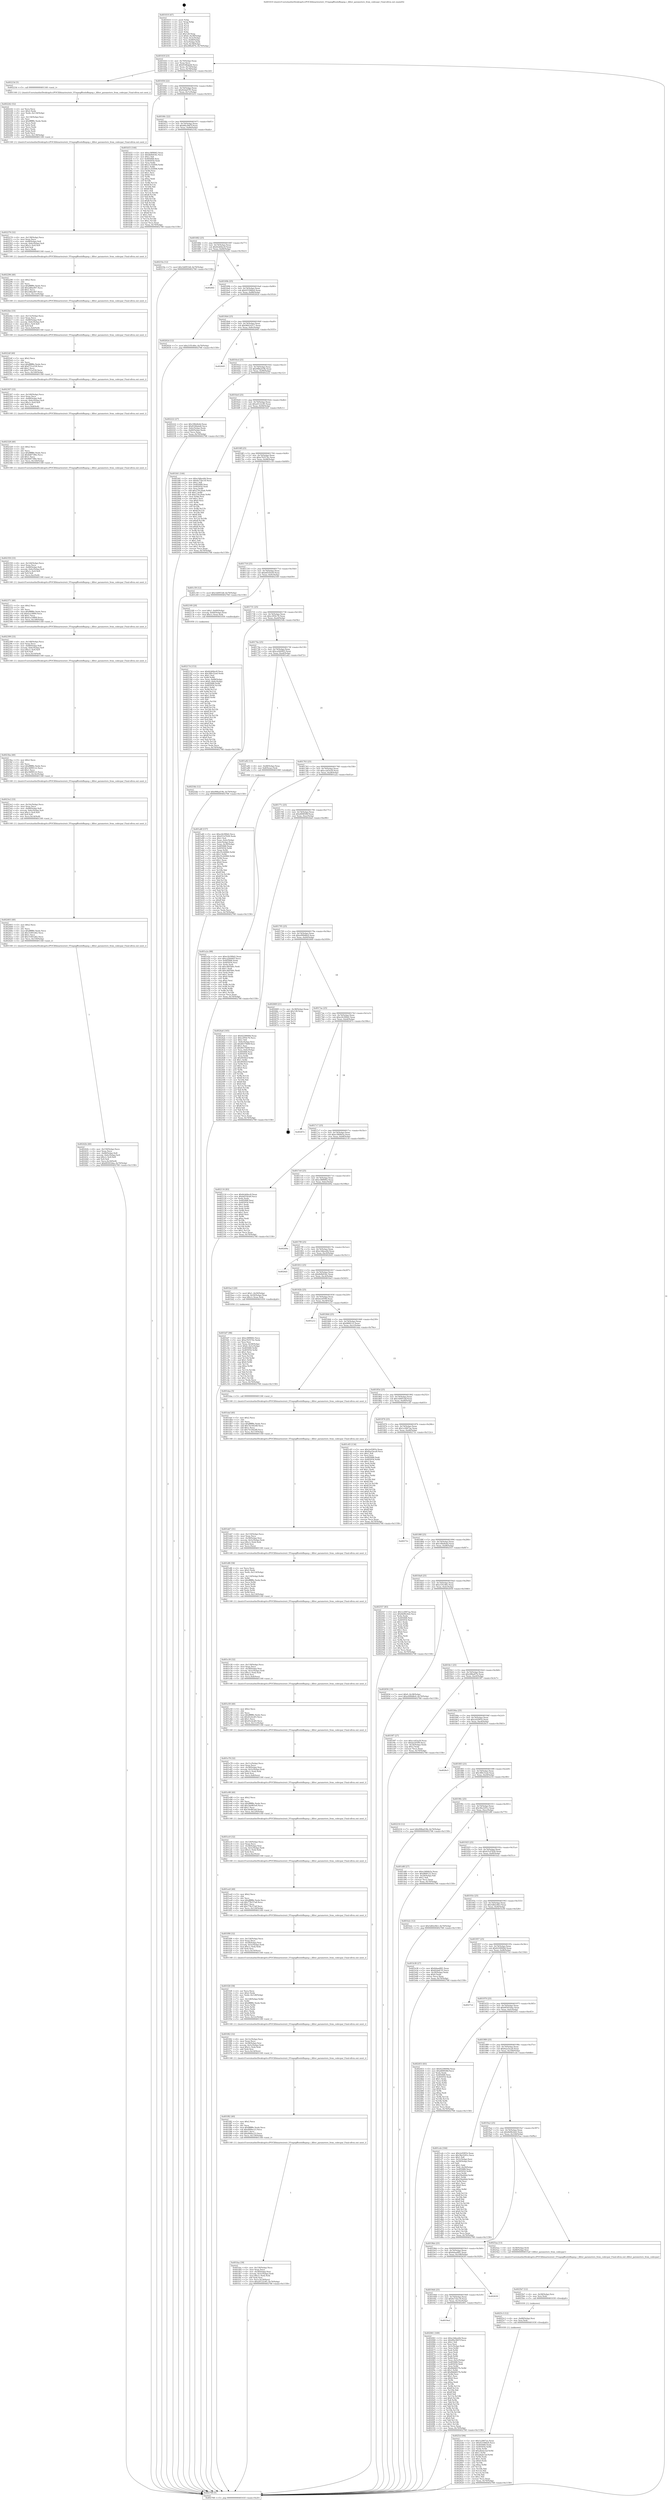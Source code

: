 digraph "0x401610" {
  label = "0x401610 (/mnt/c/Users/mathe/Desktop/tcc/POCII/binaries/extr_FFmpegfftoolsffmpeg.c_ifilter_parameters_from_codecpar_Final-ollvm.out::main(0))"
  labelloc = "t"
  node[shape=record]

  Entry [label="",width=0.3,height=0.3,shape=circle,fillcolor=black,style=filled]
  "0x40163f" [label="{
     0x40163f [23]\l
     | [instrs]\l
     &nbsp;&nbsp;0x40163f \<+3\>: mov -0x70(%rbp),%eax\l
     &nbsp;&nbsp;0x401642 \<+2\>: mov %eax,%ecx\l
     &nbsp;&nbsp;0x401644 \<+6\>: sub $0x8168abd4,%ecx\l
     &nbsp;&nbsp;0x40164a \<+3\>: mov %eax,-0x74(%rbp)\l
     &nbsp;&nbsp;0x40164d \<+3\>: mov %ecx,-0x78(%rbp)\l
     &nbsp;&nbsp;0x401650 \<+6\>: je 000000000040223d \<main+0xc2d\>\l
  }"]
  "0x40223d" [label="{
     0x40223d [5]\l
     | [instrs]\l
     &nbsp;&nbsp;0x40223d \<+5\>: call 0000000000401160 \<next_i\>\l
     | [calls]\l
     &nbsp;&nbsp;0x401160 \{1\} (/mnt/c/Users/mathe/Desktop/tcc/POCII/binaries/extr_FFmpegfftoolsffmpeg.c_ifilter_parameters_from_codecpar_Final-ollvm.out::next_i)\l
  }"]
  "0x401656" [label="{
     0x401656 [22]\l
     | [instrs]\l
     &nbsp;&nbsp;0x401656 \<+5\>: jmp 000000000040165b \<main+0x4b\>\l
     &nbsp;&nbsp;0x40165b \<+3\>: mov -0x74(%rbp),%eax\l
     &nbsp;&nbsp;0x40165e \<+5\>: sub $0x82da67f5,%eax\l
     &nbsp;&nbsp;0x401663 \<+3\>: mov %eax,-0x7c(%rbp)\l
     &nbsp;&nbsp;0x401666 \<+6\>: je 0000000000401b53 \<main+0x543\>\l
  }"]
  Exit [label="",width=0.3,height=0.3,shape=circle,fillcolor=black,style=filled,peripheries=2]
  "0x401b53" [label="{
     0x401b53 [144]\l
     | [instrs]\l
     &nbsp;&nbsp;0x401b53 \<+5\>: mov $0xe38f9062,%eax\l
     &nbsp;&nbsp;0x401b58 \<+5\>: mov $0xfb0b934c,%ecx\l
     &nbsp;&nbsp;0x401b5d \<+2\>: mov $0x1,%dl\l
     &nbsp;&nbsp;0x401b5f \<+7\>: mov 0x405068,%esi\l
     &nbsp;&nbsp;0x401b66 \<+7\>: mov 0x405054,%edi\l
     &nbsp;&nbsp;0x401b6d \<+3\>: mov %esi,%r8d\l
     &nbsp;&nbsp;0x401b70 \<+7\>: add $0x31c02694,%r8d\l
     &nbsp;&nbsp;0x401b77 \<+4\>: sub $0x1,%r8d\l
     &nbsp;&nbsp;0x401b7b \<+7\>: sub $0x31c02694,%r8d\l
     &nbsp;&nbsp;0x401b82 \<+4\>: imul %r8d,%esi\l
     &nbsp;&nbsp;0x401b86 \<+3\>: and $0x1,%esi\l
     &nbsp;&nbsp;0x401b89 \<+3\>: cmp $0x0,%esi\l
     &nbsp;&nbsp;0x401b8c \<+4\>: sete %r9b\l
     &nbsp;&nbsp;0x401b90 \<+3\>: cmp $0xa,%edi\l
     &nbsp;&nbsp;0x401b93 \<+4\>: setl %r10b\l
     &nbsp;&nbsp;0x401b97 \<+3\>: mov %r9b,%r11b\l
     &nbsp;&nbsp;0x401b9a \<+4\>: xor $0xff,%r11b\l
     &nbsp;&nbsp;0x401b9e \<+3\>: mov %r10b,%bl\l
     &nbsp;&nbsp;0x401ba1 \<+3\>: xor $0xff,%bl\l
     &nbsp;&nbsp;0x401ba4 \<+3\>: xor $0x1,%dl\l
     &nbsp;&nbsp;0x401ba7 \<+3\>: mov %r11b,%r14b\l
     &nbsp;&nbsp;0x401baa \<+4\>: and $0xff,%r14b\l
     &nbsp;&nbsp;0x401bae \<+3\>: and %dl,%r9b\l
     &nbsp;&nbsp;0x401bb1 \<+3\>: mov %bl,%r15b\l
     &nbsp;&nbsp;0x401bb4 \<+4\>: and $0xff,%r15b\l
     &nbsp;&nbsp;0x401bb8 \<+3\>: and %dl,%r10b\l
     &nbsp;&nbsp;0x401bbb \<+3\>: or %r9b,%r14b\l
     &nbsp;&nbsp;0x401bbe \<+3\>: or %r10b,%r15b\l
     &nbsp;&nbsp;0x401bc1 \<+3\>: xor %r15b,%r14b\l
     &nbsp;&nbsp;0x401bc4 \<+3\>: or %bl,%r11b\l
     &nbsp;&nbsp;0x401bc7 \<+4\>: xor $0xff,%r11b\l
     &nbsp;&nbsp;0x401bcb \<+3\>: or $0x1,%dl\l
     &nbsp;&nbsp;0x401bce \<+3\>: and %dl,%r11b\l
     &nbsp;&nbsp;0x401bd1 \<+3\>: or %r11b,%r14b\l
     &nbsp;&nbsp;0x401bd4 \<+4\>: test $0x1,%r14b\l
     &nbsp;&nbsp;0x401bd8 \<+3\>: cmovne %ecx,%eax\l
     &nbsp;&nbsp;0x401bdb \<+3\>: mov %eax,-0x70(%rbp)\l
     &nbsp;&nbsp;0x401bde \<+5\>: jmp 0000000000402768 \<main+0x1158\>\l
  }"]
  "0x40166c" [label="{
     0x40166c [22]\l
     | [instrs]\l
     &nbsp;&nbsp;0x40166c \<+5\>: jmp 0000000000401671 \<main+0x61\>\l
     &nbsp;&nbsp;0x401671 \<+3\>: mov -0x74(%rbp),%eax\l
     &nbsp;&nbsp;0x401674 \<+5\>: sub $0x89a3847f,%eax\l
     &nbsp;&nbsp;0x401679 \<+3\>: mov %eax,-0x80(%rbp)\l
     &nbsp;&nbsp;0x40167c \<+6\>: je 000000000040210a \<main+0xafa\>\l
  }"]
  "0x4025cf" [label="{
     0x4025cf [94]\l
     | [instrs]\l
     &nbsp;&nbsp;0x4025cf \<+5\>: mov $0x1e2667aa,%eax\l
     &nbsp;&nbsp;0x4025d4 \<+5\>: mov $0x931946e6,%ecx\l
     &nbsp;&nbsp;0x4025d9 \<+7\>: mov 0x405068,%edx\l
     &nbsp;&nbsp;0x4025e0 \<+8\>: mov 0x405054,%r8d\l
     &nbsp;&nbsp;0x4025e8 \<+3\>: mov %edx,%r9d\l
     &nbsp;&nbsp;0x4025eb \<+7\>: add $0xa8abe3af,%r9d\l
     &nbsp;&nbsp;0x4025f2 \<+4\>: sub $0x1,%r9d\l
     &nbsp;&nbsp;0x4025f6 \<+7\>: sub $0xa8abe3af,%r9d\l
     &nbsp;&nbsp;0x4025fd \<+4\>: imul %r9d,%edx\l
     &nbsp;&nbsp;0x402601 \<+3\>: and $0x1,%edx\l
     &nbsp;&nbsp;0x402604 \<+3\>: cmp $0x0,%edx\l
     &nbsp;&nbsp;0x402607 \<+4\>: sete %r10b\l
     &nbsp;&nbsp;0x40260b \<+4\>: cmp $0xa,%r8d\l
     &nbsp;&nbsp;0x40260f \<+4\>: setl %r11b\l
     &nbsp;&nbsp;0x402613 \<+3\>: mov %r10b,%bl\l
     &nbsp;&nbsp;0x402616 \<+3\>: and %r11b,%bl\l
     &nbsp;&nbsp;0x402619 \<+3\>: xor %r11b,%r10b\l
     &nbsp;&nbsp;0x40261c \<+3\>: or %r10b,%bl\l
     &nbsp;&nbsp;0x40261f \<+3\>: test $0x1,%bl\l
     &nbsp;&nbsp;0x402622 \<+3\>: cmovne %ecx,%eax\l
     &nbsp;&nbsp;0x402625 \<+3\>: mov %eax,-0x70(%rbp)\l
     &nbsp;&nbsp;0x402628 \<+5\>: jmp 0000000000402768 \<main+0x1158\>\l
  }"]
  "0x40210a" [label="{
     0x40210a [12]\l
     | [instrs]\l
     &nbsp;&nbsp;0x40210a \<+7\>: movl $0x1b6953df,-0x70(%rbp)\l
     &nbsp;&nbsp;0x402111 \<+5\>: jmp 0000000000402768 \<main+0x1158\>\l
  }"]
  "0x401682" [label="{
     0x401682 [25]\l
     | [instrs]\l
     &nbsp;&nbsp;0x401682 \<+5\>: jmp 0000000000401687 \<main+0x77\>\l
     &nbsp;&nbsp;0x401687 \<+3\>: mov -0x74(%rbp),%eax\l
     &nbsp;&nbsp;0x40168a \<+5\>: sub $0x8cb64ec8,%eax\l
     &nbsp;&nbsp;0x40168f \<+6\>: mov %eax,-0x84(%rbp)\l
     &nbsp;&nbsp;0x401695 \<+6\>: je 00000000004026f2 \<main+0x10e2\>\l
  }"]
  "0x4025c3" [label="{
     0x4025c3 [12]\l
     | [instrs]\l
     &nbsp;&nbsp;0x4025c3 \<+4\>: mov -0x68(%rbp),%rsi\l
     &nbsp;&nbsp;0x4025c7 \<+3\>: mov %rsi,%rdi\l
     &nbsp;&nbsp;0x4025ca \<+5\>: call 0000000000401030 \<free@plt\>\l
     | [calls]\l
     &nbsp;&nbsp;0x401030 \{1\} (unknown)\l
  }"]
  "0x4026f2" [label="{
     0x4026f2\l
  }", style=dashed]
  "0x40169b" [label="{
     0x40169b [25]\l
     | [instrs]\l
     &nbsp;&nbsp;0x40169b \<+5\>: jmp 00000000004016a0 \<main+0x90\>\l
     &nbsp;&nbsp;0x4016a0 \<+3\>: mov -0x74(%rbp),%eax\l
     &nbsp;&nbsp;0x4016a3 \<+5\>: sub $0x931946e6,%eax\l
     &nbsp;&nbsp;0x4016a8 \<+6\>: mov %eax,-0x88(%rbp)\l
     &nbsp;&nbsp;0x4016ae \<+6\>: je 000000000040262d \<main+0x101d\>\l
  }"]
  "0x4025b7" [label="{
     0x4025b7 [12]\l
     | [instrs]\l
     &nbsp;&nbsp;0x4025b7 \<+4\>: mov -0x58(%rbp),%rsi\l
     &nbsp;&nbsp;0x4025bb \<+3\>: mov %rsi,%rdi\l
     &nbsp;&nbsp;0x4025be \<+5\>: call 0000000000401030 \<free@plt\>\l
     | [calls]\l
     &nbsp;&nbsp;0x401030 \{1\} (unknown)\l
  }"]
  "0x40262d" [label="{
     0x40262d [12]\l
     | [instrs]\l
     &nbsp;&nbsp;0x40262d \<+7\>: movl $0x21f5c46e,-0x70(%rbp)\l
     &nbsp;&nbsp;0x402634 \<+5\>: jmp 0000000000402768 \<main+0x1158\>\l
  }"]
  "0x4016b4" [label="{
     0x4016b4 [25]\l
     | [instrs]\l
     &nbsp;&nbsp;0x4016b4 \<+5\>: jmp 00000000004016b9 \<main+0xa9\>\l
     &nbsp;&nbsp;0x4016b9 \<+3\>: mov -0x74(%rbp),%eax\l
     &nbsp;&nbsp;0x4016bc \<+5\>: sub $0x96d1d317,%eax\l
     &nbsp;&nbsp;0x4016c1 \<+6\>: mov %eax,-0x8c(%rbp)\l
     &nbsp;&nbsp;0x4016c7 \<+6\>: je 0000000000402645 \<main+0x1035\>\l
  }"]
  "0x40242b" [label="{
     0x40242b [40]\l
     | [instrs]\l
     &nbsp;&nbsp;0x40242b \<+6\>: mov -0x150(%rbp),%ecx\l
     &nbsp;&nbsp;0x402431 \<+3\>: imul %eax,%ecx\l
     &nbsp;&nbsp;0x402434 \<+4\>: mov -0x68(%rbp),%r8\l
     &nbsp;&nbsp;0x402438 \<+4\>: movslq -0x6c(%rbp),%r9\l
     &nbsp;&nbsp;0x40243c \<+4\>: imul $0x1c,%r9,%r9\l
     &nbsp;&nbsp;0x402440 \<+3\>: add %r9,%r8\l
     &nbsp;&nbsp;0x402443 \<+4\>: mov %ecx,0x18(%r8)\l
     &nbsp;&nbsp;0x402447 \<+7\>: movl $0x69301bba,-0x70(%rbp)\l
     &nbsp;&nbsp;0x40244e \<+5\>: jmp 0000000000402768 \<main+0x1158\>\l
  }"]
  "0x402645" [label="{
     0x402645\l
  }", style=dashed]
  "0x4016cd" [label="{
     0x4016cd [25]\l
     | [instrs]\l
     &nbsp;&nbsp;0x4016cd \<+5\>: jmp 00000000004016d2 \<main+0xc2\>\l
     &nbsp;&nbsp;0x4016d2 \<+3\>: mov -0x74(%rbp),%eax\l
     &nbsp;&nbsp;0x4016d5 \<+5\>: sub $0x998ad19b,%eax\l
     &nbsp;&nbsp;0x4016da \<+6\>: mov %eax,-0x90(%rbp)\l
     &nbsp;&nbsp;0x4016e0 \<+6\>: je 0000000000402222 \<main+0xc12\>\l
  }"]
  "0x402403" [label="{
     0x402403 [40]\l
     | [instrs]\l
     &nbsp;&nbsp;0x402403 \<+5\>: mov $0x2,%ecx\l
     &nbsp;&nbsp;0x402408 \<+1\>: cltd\l
     &nbsp;&nbsp;0x402409 \<+2\>: idiv %ecx\l
     &nbsp;&nbsp;0x40240b \<+6\>: imul $0xfffffffe,%edx,%ecx\l
     &nbsp;&nbsp;0x402411 \<+6\>: sub $0x31001d42,%ecx\l
     &nbsp;&nbsp;0x402417 \<+3\>: add $0x1,%ecx\l
     &nbsp;&nbsp;0x40241a \<+6\>: add $0x31001d42,%ecx\l
     &nbsp;&nbsp;0x402420 \<+6\>: mov %ecx,-0x150(%rbp)\l
     &nbsp;&nbsp;0x402426 \<+5\>: call 0000000000401160 \<next_i\>\l
     | [calls]\l
     &nbsp;&nbsp;0x401160 \{1\} (/mnt/c/Users/mathe/Desktop/tcc/POCII/binaries/extr_FFmpegfftoolsffmpeg.c_ifilter_parameters_from_codecpar_Final-ollvm.out::next_i)\l
  }"]
  "0x402222" [label="{
     0x402222 [27]\l
     | [instrs]\l
     &nbsp;&nbsp;0x402222 \<+5\>: mov $0x1f6b4b4d,%eax\l
     &nbsp;&nbsp;0x402227 \<+5\>: mov $0x8168abd4,%ecx\l
     &nbsp;&nbsp;0x40222c \<+3\>: mov -0x6c(%rbp),%edx\l
     &nbsp;&nbsp;0x40222f \<+3\>: cmp -0x60(%rbp),%edx\l
     &nbsp;&nbsp;0x402232 \<+3\>: cmovl %ecx,%eax\l
     &nbsp;&nbsp;0x402235 \<+3\>: mov %eax,-0x70(%rbp)\l
     &nbsp;&nbsp;0x402238 \<+5\>: jmp 0000000000402768 \<main+0x1158\>\l
  }"]
  "0x4016e6" [label="{
     0x4016e6 [25]\l
     | [instrs]\l
     &nbsp;&nbsp;0x4016e6 \<+5\>: jmp 00000000004016eb \<main+0xdb\>\l
     &nbsp;&nbsp;0x4016eb \<+3\>: mov -0x74(%rbp),%eax\l
     &nbsp;&nbsp;0x4016ee \<+5\>: sub $0xa0122c85,%eax\l
     &nbsp;&nbsp;0x4016f3 \<+6\>: mov %eax,-0x94(%rbp)\l
     &nbsp;&nbsp;0x4016f9 \<+6\>: je 0000000000401fd1 \<main+0x9c1\>\l
  }"]
  "0x4023e2" [label="{
     0x4023e2 [33]\l
     | [instrs]\l
     &nbsp;&nbsp;0x4023e2 \<+6\>: mov -0x14c(%rbp),%ecx\l
     &nbsp;&nbsp;0x4023e8 \<+3\>: imul %eax,%ecx\l
     &nbsp;&nbsp;0x4023eb \<+4\>: mov -0x68(%rbp),%r8\l
     &nbsp;&nbsp;0x4023ef \<+4\>: movslq -0x6c(%rbp),%r9\l
     &nbsp;&nbsp;0x4023f3 \<+4\>: imul $0x1c,%r9,%r9\l
     &nbsp;&nbsp;0x4023f7 \<+3\>: add %r9,%r8\l
     &nbsp;&nbsp;0x4023fa \<+4\>: mov %ecx,0x14(%r8)\l
     &nbsp;&nbsp;0x4023fe \<+5\>: call 0000000000401160 \<next_i\>\l
     | [calls]\l
     &nbsp;&nbsp;0x401160 \{1\} (/mnt/c/Users/mathe/Desktop/tcc/POCII/binaries/extr_FFmpegfftoolsffmpeg.c_ifilter_parameters_from_codecpar_Final-ollvm.out::next_i)\l
  }"]
  "0x401fd1" [label="{
     0x401fd1 [144]\l
     | [instrs]\l
     &nbsp;&nbsp;0x401fd1 \<+5\>: mov $0xe3dbea9d,%eax\l
     &nbsp;&nbsp;0x401fd6 \<+5\>: mov $0x6e72bc18,%ecx\l
     &nbsp;&nbsp;0x401fdb \<+2\>: mov $0x1,%dl\l
     &nbsp;&nbsp;0x401fdd \<+7\>: mov 0x405068,%esi\l
     &nbsp;&nbsp;0x401fe4 \<+7\>: mov 0x405054,%edi\l
     &nbsp;&nbsp;0x401feb \<+3\>: mov %esi,%r8d\l
     &nbsp;&nbsp;0x401fee \<+7\>: add $0x276c2bab,%r8d\l
     &nbsp;&nbsp;0x401ff5 \<+4\>: sub $0x1,%r8d\l
     &nbsp;&nbsp;0x401ff9 \<+7\>: sub $0x276c2bab,%r8d\l
     &nbsp;&nbsp;0x402000 \<+4\>: imul %r8d,%esi\l
     &nbsp;&nbsp;0x402004 \<+3\>: and $0x1,%esi\l
     &nbsp;&nbsp;0x402007 \<+3\>: cmp $0x0,%esi\l
     &nbsp;&nbsp;0x40200a \<+4\>: sete %r9b\l
     &nbsp;&nbsp;0x40200e \<+3\>: cmp $0xa,%edi\l
     &nbsp;&nbsp;0x402011 \<+4\>: setl %r10b\l
     &nbsp;&nbsp;0x402015 \<+3\>: mov %r9b,%r11b\l
     &nbsp;&nbsp;0x402018 \<+4\>: xor $0xff,%r11b\l
     &nbsp;&nbsp;0x40201c \<+3\>: mov %r10b,%bl\l
     &nbsp;&nbsp;0x40201f \<+3\>: xor $0xff,%bl\l
     &nbsp;&nbsp;0x402022 \<+3\>: xor $0x1,%dl\l
     &nbsp;&nbsp;0x402025 \<+3\>: mov %r11b,%r14b\l
     &nbsp;&nbsp;0x402028 \<+4\>: and $0xff,%r14b\l
     &nbsp;&nbsp;0x40202c \<+3\>: and %dl,%r9b\l
     &nbsp;&nbsp;0x40202f \<+3\>: mov %bl,%r15b\l
     &nbsp;&nbsp;0x402032 \<+4\>: and $0xff,%r15b\l
     &nbsp;&nbsp;0x402036 \<+3\>: and %dl,%r10b\l
     &nbsp;&nbsp;0x402039 \<+3\>: or %r9b,%r14b\l
     &nbsp;&nbsp;0x40203c \<+3\>: or %r10b,%r15b\l
     &nbsp;&nbsp;0x40203f \<+3\>: xor %r15b,%r14b\l
     &nbsp;&nbsp;0x402042 \<+3\>: or %bl,%r11b\l
     &nbsp;&nbsp;0x402045 \<+4\>: xor $0xff,%r11b\l
     &nbsp;&nbsp;0x402049 \<+3\>: or $0x1,%dl\l
     &nbsp;&nbsp;0x40204c \<+3\>: and %dl,%r11b\l
     &nbsp;&nbsp;0x40204f \<+3\>: or %r11b,%r14b\l
     &nbsp;&nbsp;0x402052 \<+4\>: test $0x1,%r14b\l
     &nbsp;&nbsp;0x402056 \<+3\>: cmovne %ecx,%eax\l
     &nbsp;&nbsp;0x402059 \<+3\>: mov %eax,-0x70(%rbp)\l
     &nbsp;&nbsp;0x40205c \<+5\>: jmp 0000000000402768 \<main+0x1158\>\l
  }"]
  "0x4016ff" [label="{
     0x4016ff [25]\l
     | [instrs]\l
     &nbsp;&nbsp;0x4016ff \<+5\>: jmp 0000000000401704 \<main+0xf4\>\l
     &nbsp;&nbsp;0x401704 \<+3\>: mov -0x74(%rbp),%eax\l
     &nbsp;&nbsp;0x401707 \<+5\>: sub $0xa7b5574c,%eax\l
     &nbsp;&nbsp;0x40170c \<+6\>: mov %eax,-0x98(%rbp)\l
     &nbsp;&nbsp;0x401712 \<+6\>: je 0000000000401c59 \<main+0x649\>\l
  }"]
  "0x4023ba" [label="{
     0x4023ba [40]\l
     | [instrs]\l
     &nbsp;&nbsp;0x4023ba \<+5\>: mov $0x2,%ecx\l
     &nbsp;&nbsp;0x4023bf \<+1\>: cltd\l
     &nbsp;&nbsp;0x4023c0 \<+2\>: idiv %ecx\l
     &nbsp;&nbsp;0x4023c2 \<+6\>: imul $0xfffffffe,%edx,%ecx\l
     &nbsp;&nbsp;0x4023c8 \<+6\>: add $0x34f99122,%ecx\l
     &nbsp;&nbsp;0x4023ce \<+3\>: add $0x1,%ecx\l
     &nbsp;&nbsp;0x4023d1 \<+6\>: sub $0x34f99122,%ecx\l
     &nbsp;&nbsp;0x4023d7 \<+6\>: mov %ecx,-0x14c(%rbp)\l
     &nbsp;&nbsp;0x4023dd \<+5\>: call 0000000000401160 \<next_i\>\l
     | [calls]\l
     &nbsp;&nbsp;0x401160 \{1\} (/mnt/c/Users/mathe/Desktop/tcc/POCII/binaries/extr_FFmpegfftoolsffmpeg.c_ifilter_parameters_from_codecpar_Final-ollvm.out::next_i)\l
  }"]
  "0x401c59" [label="{
     0x401c59 [12]\l
     | [instrs]\l
     &nbsp;&nbsp;0x401c59 \<+7\>: movl $0x1b6953df,-0x70(%rbp)\l
     &nbsp;&nbsp;0x401c60 \<+5\>: jmp 0000000000402768 \<main+0x1158\>\l
  }"]
  "0x401718" [label="{
     0x401718 [25]\l
     | [instrs]\l
     &nbsp;&nbsp;0x401718 \<+5\>: jmp 000000000040171d \<main+0x10d\>\l
     &nbsp;&nbsp;0x40171d \<+3\>: mov -0x74(%rbp),%eax\l
     &nbsp;&nbsp;0x401720 \<+5\>: sub $0xb655fcb9,%eax\l
     &nbsp;&nbsp;0x401725 \<+6\>: mov %eax,-0x9c(%rbp)\l
     &nbsp;&nbsp;0x40172b \<+6\>: je 0000000000402169 \<main+0xb59\>\l
  }"]
  "0x402399" [label="{
     0x402399 [33]\l
     | [instrs]\l
     &nbsp;&nbsp;0x402399 \<+6\>: mov -0x148(%rbp),%ecx\l
     &nbsp;&nbsp;0x40239f \<+3\>: imul %eax,%ecx\l
     &nbsp;&nbsp;0x4023a2 \<+4\>: mov -0x68(%rbp),%r8\l
     &nbsp;&nbsp;0x4023a6 \<+4\>: movslq -0x6c(%rbp),%r9\l
     &nbsp;&nbsp;0x4023aa \<+4\>: imul $0x1c,%r9,%r9\l
     &nbsp;&nbsp;0x4023ae \<+3\>: add %r9,%r8\l
     &nbsp;&nbsp;0x4023b1 \<+4\>: mov %ecx,0x10(%r8)\l
     &nbsp;&nbsp;0x4023b5 \<+5\>: call 0000000000401160 \<next_i\>\l
     | [calls]\l
     &nbsp;&nbsp;0x401160 \{1\} (/mnt/c/Users/mathe/Desktop/tcc/POCII/binaries/extr_FFmpegfftoolsffmpeg.c_ifilter_parameters_from_codecpar_Final-ollvm.out::next_i)\l
  }"]
  "0x402169" [label="{
     0x402169 [20]\l
     | [instrs]\l
     &nbsp;&nbsp;0x402169 \<+7\>: movl $0x1,-0x60(%rbp)\l
     &nbsp;&nbsp;0x402170 \<+4\>: movslq -0x60(%rbp),%rax\l
     &nbsp;&nbsp;0x402174 \<+4\>: imul $0x1c,%rax,%rdi\l
     &nbsp;&nbsp;0x402178 \<+5\>: call 0000000000401050 \<malloc@plt\>\l
     | [calls]\l
     &nbsp;&nbsp;0x401050 \{1\} (unknown)\l
  }"]
  "0x401731" [label="{
     0x401731 [25]\l
     | [instrs]\l
     &nbsp;&nbsp;0x401731 \<+5\>: jmp 0000000000401736 \<main+0x126\>\l
     &nbsp;&nbsp;0x401736 \<+3\>: mov -0x74(%rbp),%eax\l
     &nbsp;&nbsp;0x401739 \<+5\>: sub $0xc295fc76,%eax\l
     &nbsp;&nbsp;0x40173e \<+6\>: mov %eax,-0xa0(%rbp)\l
     &nbsp;&nbsp;0x401744 \<+6\>: je 000000000040254b \<main+0xf3b\>\l
  }"]
  "0x402371" [label="{
     0x402371 [40]\l
     | [instrs]\l
     &nbsp;&nbsp;0x402371 \<+5\>: mov $0x2,%ecx\l
     &nbsp;&nbsp;0x402376 \<+1\>: cltd\l
     &nbsp;&nbsp;0x402377 \<+2\>: idiv %ecx\l
     &nbsp;&nbsp;0x402379 \<+6\>: imul $0xfffffffe,%edx,%ecx\l
     &nbsp;&nbsp;0x40237f \<+6\>: sub $0xfca14869,%ecx\l
     &nbsp;&nbsp;0x402385 \<+3\>: add $0x1,%ecx\l
     &nbsp;&nbsp;0x402388 \<+6\>: add $0xfca14869,%ecx\l
     &nbsp;&nbsp;0x40238e \<+6\>: mov %ecx,-0x148(%rbp)\l
     &nbsp;&nbsp;0x402394 \<+5\>: call 0000000000401160 \<next_i\>\l
     | [calls]\l
     &nbsp;&nbsp;0x401160 \{1\} (/mnt/c/Users/mathe/Desktop/tcc/POCII/binaries/extr_FFmpegfftoolsffmpeg.c_ifilter_parameters_from_codecpar_Final-ollvm.out::next_i)\l
  }"]
  "0x40254b" [label="{
     0x40254b [12]\l
     | [instrs]\l
     &nbsp;&nbsp;0x40254b \<+7\>: movl $0x998ad19b,-0x70(%rbp)\l
     &nbsp;&nbsp;0x402552 \<+5\>: jmp 0000000000402768 \<main+0x1158\>\l
  }"]
  "0x40174a" [label="{
     0x40174a [25]\l
     | [instrs]\l
     &nbsp;&nbsp;0x40174a \<+5\>: jmp 000000000040174f \<main+0x13f\>\l
     &nbsp;&nbsp;0x40174f \<+3\>: mov -0x74(%rbp),%eax\l
     &nbsp;&nbsp;0x401752 \<+5\>: sub $0xca2b0493,%eax\l
     &nbsp;&nbsp;0x401757 \<+6\>: mov %eax,-0xa4(%rbp)\l
     &nbsp;&nbsp;0x40175d \<+6\>: je 0000000000401a82 \<main+0x472\>\l
  }"]
  "0x402350" [label="{
     0x402350 [33]\l
     | [instrs]\l
     &nbsp;&nbsp;0x402350 \<+6\>: mov -0x144(%rbp),%ecx\l
     &nbsp;&nbsp;0x402356 \<+3\>: imul %eax,%ecx\l
     &nbsp;&nbsp;0x402359 \<+4\>: mov -0x68(%rbp),%r8\l
     &nbsp;&nbsp;0x40235d \<+4\>: movslq -0x6c(%rbp),%r9\l
     &nbsp;&nbsp;0x402361 \<+4\>: imul $0x1c,%r9,%r9\l
     &nbsp;&nbsp;0x402365 \<+3\>: add %r9,%r8\l
     &nbsp;&nbsp;0x402368 \<+4\>: mov %ecx,0xc(%r8)\l
     &nbsp;&nbsp;0x40236c \<+5\>: call 0000000000401160 \<next_i\>\l
     | [calls]\l
     &nbsp;&nbsp;0x401160 \{1\} (/mnt/c/Users/mathe/Desktop/tcc/POCII/binaries/extr_FFmpegfftoolsffmpeg.c_ifilter_parameters_from_codecpar_Final-ollvm.out::next_i)\l
  }"]
  "0x401a82" [label="{
     0x401a82 [13]\l
     | [instrs]\l
     &nbsp;&nbsp;0x401a82 \<+4\>: mov -0x48(%rbp),%rax\l
     &nbsp;&nbsp;0x401a86 \<+4\>: mov 0x8(%rax),%rdi\l
     &nbsp;&nbsp;0x401a8a \<+5\>: call 0000000000401060 \<atoi@plt\>\l
     | [calls]\l
     &nbsp;&nbsp;0x401060 \{1\} (unknown)\l
  }"]
  "0x401763" [label="{
     0x401763 [25]\l
     | [instrs]\l
     &nbsp;&nbsp;0x401763 \<+5\>: jmp 0000000000401768 \<main+0x158\>\l
     &nbsp;&nbsp;0x401768 \<+3\>: mov -0x74(%rbp),%eax\l
     &nbsp;&nbsp;0x40176b \<+5\>: sub $0xcca03a29,%eax\l
     &nbsp;&nbsp;0x401770 \<+6\>: mov %eax,-0xa8(%rbp)\l
     &nbsp;&nbsp;0x401776 \<+6\>: je 0000000000401a2a \<main+0x41a\>\l
  }"]
  "0x402328" [label="{
     0x402328 [40]\l
     | [instrs]\l
     &nbsp;&nbsp;0x402328 \<+5\>: mov $0x2,%ecx\l
     &nbsp;&nbsp;0x40232d \<+1\>: cltd\l
     &nbsp;&nbsp;0x40232e \<+2\>: idiv %ecx\l
     &nbsp;&nbsp;0x402330 \<+6\>: imul $0xfffffffe,%edx,%ecx\l
     &nbsp;&nbsp;0x402336 \<+6\>: sub $0x8d073f6e,%ecx\l
     &nbsp;&nbsp;0x40233c \<+3\>: add $0x1,%ecx\l
     &nbsp;&nbsp;0x40233f \<+6\>: add $0x8d073f6e,%ecx\l
     &nbsp;&nbsp;0x402345 \<+6\>: mov %ecx,-0x144(%rbp)\l
     &nbsp;&nbsp;0x40234b \<+5\>: call 0000000000401160 \<next_i\>\l
     | [calls]\l
     &nbsp;&nbsp;0x401160 \{1\} (/mnt/c/Users/mathe/Desktop/tcc/POCII/binaries/extr_FFmpegfftoolsffmpeg.c_ifilter_parameters_from_codecpar_Final-ollvm.out::next_i)\l
  }"]
  "0x401a2a" [label="{
     0x401a2a [88]\l
     | [instrs]\l
     &nbsp;&nbsp;0x401a2a \<+5\>: mov $0xe2b399d2,%eax\l
     &nbsp;&nbsp;0x401a2f \<+5\>: mov $0xca2b0493,%ecx\l
     &nbsp;&nbsp;0x401a34 \<+7\>: mov 0x405068,%edx\l
     &nbsp;&nbsp;0x401a3b \<+7\>: mov 0x405054,%esi\l
     &nbsp;&nbsp;0x401a42 \<+2\>: mov %edx,%edi\l
     &nbsp;&nbsp;0x401a44 \<+6\>: sub $0xc46f3b6c,%edi\l
     &nbsp;&nbsp;0x401a4a \<+3\>: sub $0x1,%edi\l
     &nbsp;&nbsp;0x401a4d \<+6\>: add $0xc46f3b6c,%edi\l
     &nbsp;&nbsp;0x401a53 \<+3\>: imul %edi,%edx\l
     &nbsp;&nbsp;0x401a56 \<+3\>: and $0x1,%edx\l
     &nbsp;&nbsp;0x401a59 \<+3\>: cmp $0x0,%edx\l
     &nbsp;&nbsp;0x401a5c \<+4\>: sete %r8b\l
     &nbsp;&nbsp;0x401a60 \<+3\>: cmp $0xa,%esi\l
     &nbsp;&nbsp;0x401a63 \<+4\>: setl %r9b\l
     &nbsp;&nbsp;0x401a67 \<+3\>: mov %r8b,%r10b\l
     &nbsp;&nbsp;0x401a6a \<+3\>: and %r9b,%r10b\l
     &nbsp;&nbsp;0x401a6d \<+3\>: xor %r9b,%r8b\l
     &nbsp;&nbsp;0x401a70 \<+3\>: or %r8b,%r10b\l
     &nbsp;&nbsp;0x401a73 \<+4\>: test $0x1,%r10b\l
     &nbsp;&nbsp;0x401a77 \<+3\>: cmovne %ecx,%eax\l
     &nbsp;&nbsp;0x401a7a \<+3\>: mov %eax,-0x70(%rbp)\l
     &nbsp;&nbsp;0x401a7d \<+5\>: jmp 0000000000402768 \<main+0x1158\>\l
  }"]
  "0x40177c" [label="{
     0x40177c [25]\l
     | [instrs]\l
     &nbsp;&nbsp;0x40177c \<+5\>: jmp 0000000000401781 \<main+0x171\>\l
     &nbsp;&nbsp;0x401781 \<+3\>: mov -0x74(%rbp),%eax\l
     &nbsp;&nbsp;0x401784 \<+5\>: sub $0xd0085f6f,%eax\l
     &nbsp;&nbsp;0x401789 \<+6\>: mov %eax,-0xac(%rbp)\l
     &nbsp;&nbsp;0x40178f \<+6\>: je 00000000004024a6 \<main+0xe96\>\l
  }"]
  "0x402307" [label="{
     0x402307 [33]\l
     | [instrs]\l
     &nbsp;&nbsp;0x402307 \<+6\>: mov -0x140(%rbp),%ecx\l
     &nbsp;&nbsp;0x40230d \<+3\>: imul %eax,%ecx\l
     &nbsp;&nbsp;0x402310 \<+4\>: mov -0x68(%rbp),%r8\l
     &nbsp;&nbsp;0x402314 \<+4\>: movslq -0x6c(%rbp),%r9\l
     &nbsp;&nbsp;0x402318 \<+4\>: imul $0x1c,%r9,%r9\l
     &nbsp;&nbsp;0x40231c \<+3\>: add %r9,%r8\l
     &nbsp;&nbsp;0x40231f \<+4\>: mov %ecx,0x8(%r8)\l
     &nbsp;&nbsp;0x402323 \<+5\>: call 0000000000401160 \<next_i\>\l
     | [calls]\l
     &nbsp;&nbsp;0x401160 \{1\} (/mnt/c/Users/mathe/Desktop/tcc/POCII/binaries/extr_FFmpegfftoolsffmpeg.c_ifilter_parameters_from_codecpar_Final-ollvm.out::next_i)\l
  }"]
  "0x4024a6" [label="{
     0x4024a6 [165]\l
     | [instrs]\l
     &nbsp;&nbsp;0x4024a6 \<+5\>: mov $0x6229009d,%eax\l
     &nbsp;&nbsp;0x4024ab \<+5\>: mov $0xc295fc76,%ecx\l
     &nbsp;&nbsp;0x4024b0 \<+2\>: mov $0x1,%dl\l
     &nbsp;&nbsp;0x4024b2 \<+3\>: mov -0x6c(%rbp),%esi\l
     &nbsp;&nbsp;0x4024b5 \<+6\>: add $0x80378d0f,%esi\l
     &nbsp;&nbsp;0x4024bb \<+3\>: add $0x1,%esi\l
     &nbsp;&nbsp;0x4024be \<+6\>: sub $0x80378d0f,%esi\l
     &nbsp;&nbsp;0x4024c4 \<+3\>: mov %esi,-0x6c(%rbp)\l
     &nbsp;&nbsp;0x4024c7 \<+7\>: mov 0x405068,%esi\l
     &nbsp;&nbsp;0x4024ce \<+7\>: mov 0x405054,%edi\l
     &nbsp;&nbsp;0x4024d5 \<+3\>: mov %esi,%r8d\l
     &nbsp;&nbsp;0x4024d8 \<+7\>: add $0x9f5f42f,%r8d\l
     &nbsp;&nbsp;0x4024df \<+4\>: sub $0x1,%r8d\l
     &nbsp;&nbsp;0x4024e3 \<+7\>: sub $0x9f5f42f,%r8d\l
     &nbsp;&nbsp;0x4024ea \<+4\>: imul %r8d,%esi\l
     &nbsp;&nbsp;0x4024ee \<+3\>: and $0x1,%esi\l
     &nbsp;&nbsp;0x4024f1 \<+3\>: cmp $0x0,%esi\l
     &nbsp;&nbsp;0x4024f4 \<+4\>: sete %r9b\l
     &nbsp;&nbsp;0x4024f8 \<+3\>: cmp $0xa,%edi\l
     &nbsp;&nbsp;0x4024fb \<+4\>: setl %r10b\l
     &nbsp;&nbsp;0x4024ff \<+3\>: mov %r9b,%r11b\l
     &nbsp;&nbsp;0x402502 \<+4\>: xor $0xff,%r11b\l
     &nbsp;&nbsp;0x402506 \<+3\>: mov %r10b,%bl\l
     &nbsp;&nbsp;0x402509 \<+3\>: xor $0xff,%bl\l
     &nbsp;&nbsp;0x40250c \<+3\>: xor $0x0,%dl\l
     &nbsp;&nbsp;0x40250f \<+3\>: mov %r11b,%r14b\l
     &nbsp;&nbsp;0x402512 \<+4\>: and $0x0,%r14b\l
     &nbsp;&nbsp;0x402516 \<+3\>: and %dl,%r9b\l
     &nbsp;&nbsp;0x402519 \<+3\>: mov %bl,%r15b\l
     &nbsp;&nbsp;0x40251c \<+4\>: and $0x0,%r15b\l
     &nbsp;&nbsp;0x402520 \<+3\>: and %dl,%r10b\l
     &nbsp;&nbsp;0x402523 \<+3\>: or %r9b,%r14b\l
     &nbsp;&nbsp;0x402526 \<+3\>: or %r10b,%r15b\l
     &nbsp;&nbsp;0x402529 \<+3\>: xor %r15b,%r14b\l
     &nbsp;&nbsp;0x40252c \<+3\>: or %bl,%r11b\l
     &nbsp;&nbsp;0x40252f \<+4\>: xor $0xff,%r11b\l
     &nbsp;&nbsp;0x402533 \<+3\>: or $0x0,%dl\l
     &nbsp;&nbsp;0x402536 \<+3\>: and %dl,%r11b\l
     &nbsp;&nbsp;0x402539 \<+3\>: or %r11b,%r14b\l
     &nbsp;&nbsp;0x40253c \<+4\>: test $0x1,%r14b\l
     &nbsp;&nbsp;0x402540 \<+3\>: cmovne %ecx,%eax\l
     &nbsp;&nbsp;0x402543 \<+3\>: mov %eax,-0x70(%rbp)\l
     &nbsp;&nbsp;0x402546 \<+5\>: jmp 0000000000402768 \<main+0x1158\>\l
  }"]
  "0x401795" [label="{
     0x401795 [25]\l
     | [instrs]\l
     &nbsp;&nbsp;0x401795 \<+5\>: jmp 000000000040179a \<main+0x18a\>\l
     &nbsp;&nbsp;0x40179a \<+3\>: mov -0x74(%rbp),%eax\l
     &nbsp;&nbsp;0x40179d \<+5\>: sub $0xe099d8e9,%eax\l
     &nbsp;&nbsp;0x4017a2 \<+6\>: mov %eax,-0xb0(%rbp)\l
     &nbsp;&nbsp;0x4017a8 \<+6\>: je 0000000000402669 \<main+0x1059\>\l
  }"]
  "0x4022df" [label="{
     0x4022df [40]\l
     | [instrs]\l
     &nbsp;&nbsp;0x4022df \<+5\>: mov $0x2,%ecx\l
     &nbsp;&nbsp;0x4022e4 \<+1\>: cltd\l
     &nbsp;&nbsp;0x4022e5 \<+2\>: idiv %ecx\l
     &nbsp;&nbsp;0x4022e7 \<+6\>: imul $0xfffffffe,%edx,%ecx\l
     &nbsp;&nbsp;0x4022ed \<+6\>: add $0xf751a539,%ecx\l
     &nbsp;&nbsp;0x4022f3 \<+3\>: add $0x1,%ecx\l
     &nbsp;&nbsp;0x4022f6 \<+6\>: sub $0xf751a539,%ecx\l
     &nbsp;&nbsp;0x4022fc \<+6\>: mov %ecx,-0x140(%rbp)\l
     &nbsp;&nbsp;0x402302 \<+5\>: call 0000000000401160 \<next_i\>\l
     | [calls]\l
     &nbsp;&nbsp;0x401160 \{1\} (/mnt/c/Users/mathe/Desktop/tcc/POCII/binaries/extr_FFmpegfftoolsffmpeg.c_ifilter_parameters_from_codecpar_Final-ollvm.out::next_i)\l
  }"]
  "0x402669" [label="{
     0x402669 [21]\l
     | [instrs]\l
     &nbsp;&nbsp;0x402669 \<+3\>: mov -0x38(%rbp),%eax\l
     &nbsp;&nbsp;0x40266c \<+7\>: add $0x128,%rsp\l
     &nbsp;&nbsp;0x402673 \<+1\>: pop %rbx\l
     &nbsp;&nbsp;0x402674 \<+2\>: pop %r12\l
     &nbsp;&nbsp;0x402676 \<+2\>: pop %r13\l
     &nbsp;&nbsp;0x402678 \<+2\>: pop %r14\l
     &nbsp;&nbsp;0x40267a \<+2\>: pop %r15\l
     &nbsp;&nbsp;0x40267c \<+1\>: pop %rbp\l
     &nbsp;&nbsp;0x40267d \<+1\>: ret\l
  }"]
  "0x4017ae" [label="{
     0x4017ae [25]\l
     | [instrs]\l
     &nbsp;&nbsp;0x4017ae \<+5\>: jmp 00000000004017b3 \<main+0x1a3\>\l
     &nbsp;&nbsp;0x4017b3 \<+3\>: mov -0x74(%rbp),%eax\l
     &nbsp;&nbsp;0x4017b6 \<+5\>: sub $0xe2b399d2,%eax\l
     &nbsp;&nbsp;0x4017bb \<+6\>: mov %eax,-0xb4(%rbp)\l
     &nbsp;&nbsp;0x4017c1 \<+6\>: je 000000000040267e \<main+0x106e\>\l
  }"]
  "0x4022be" [label="{
     0x4022be [33]\l
     | [instrs]\l
     &nbsp;&nbsp;0x4022be \<+6\>: mov -0x13c(%rbp),%ecx\l
     &nbsp;&nbsp;0x4022c4 \<+3\>: imul %eax,%ecx\l
     &nbsp;&nbsp;0x4022c7 \<+4\>: mov -0x68(%rbp),%r8\l
     &nbsp;&nbsp;0x4022cb \<+4\>: movslq -0x6c(%rbp),%r9\l
     &nbsp;&nbsp;0x4022cf \<+4\>: imul $0x1c,%r9,%r9\l
     &nbsp;&nbsp;0x4022d3 \<+3\>: add %r9,%r8\l
     &nbsp;&nbsp;0x4022d6 \<+4\>: mov %ecx,0x4(%r8)\l
     &nbsp;&nbsp;0x4022da \<+5\>: call 0000000000401160 \<next_i\>\l
     | [calls]\l
     &nbsp;&nbsp;0x401160 \{1\} (/mnt/c/Users/mathe/Desktop/tcc/POCII/binaries/extr_FFmpegfftoolsffmpeg.c_ifilter_parameters_from_codecpar_Final-ollvm.out::next_i)\l
  }"]
  "0x40267e" [label="{
     0x40267e\l
  }", style=dashed]
  "0x4017c7" [label="{
     0x4017c7 [25]\l
     | [instrs]\l
     &nbsp;&nbsp;0x4017c7 \<+5\>: jmp 00000000004017cc \<main+0x1bc\>\l
     &nbsp;&nbsp;0x4017cc \<+3\>: mov -0x74(%rbp),%eax\l
     &nbsp;&nbsp;0x4017cf \<+5\>: sub $0xe3484b5a,%eax\l
     &nbsp;&nbsp;0x4017d4 \<+6\>: mov %eax,-0xb8(%rbp)\l
     &nbsp;&nbsp;0x4017da \<+6\>: je 0000000000402116 \<main+0xb06\>\l
  }"]
  "0x402296" [label="{
     0x402296 [40]\l
     | [instrs]\l
     &nbsp;&nbsp;0x402296 \<+5\>: mov $0x2,%ecx\l
     &nbsp;&nbsp;0x40229b \<+1\>: cltd\l
     &nbsp;&nbsp;0x40229c \<+2\>: idiv %ecx\l
     &nbsp;&nbsp;0x40229e \<+6\>: imul $0xfffffffe,%edx,%ecx\l
     &nbsp;&nbsp;0x4022a4 \<+6\>: add $0x2d8aef07,%ecx\l
     &nbsp;&nbsp;0x4022aa \<+3\>: add $0x1,%ecx\l
     &nbsp;&nbsp;0x4022ad \<+6\>: sub $0x2d8aef07,%ecx\l
     &nbsp;&nbsp;0x4022b3 \<+6\>: mov %ecx,-0x13c(%rbp)\l
     &nbsp;&nbsp;0x4022b9 \<+5\>: call 0000000000401160 \<next_i\>\l
     | [calls]\l
     &nbsp;&nbsp;0x401160 \{1\} (/mnt/c/Users/mathe/Desktop/tcc/POCII/binaries/extr_FFmpegfftoolsffmpeg.c_ifilter_parameters_from_codecpar_Final-ollvm.out::next_i)\l
  }"]
  "0x402116" [label="{
     0x402116 [83]\l
     | [instrs]\l
     &nbsp;&nbsp;0x402116 \<+5\>: mov $0x8cb64ec8,%eax\l
     &nbsp;&nbsp;0x40211b \<+5\>: mov $0xb655fcb9,%ecx\l
     &nbsp;&nbsp;0x402120 \<+2\>: xor %edx,%edx\l
     &nbsp;&nbsp;0x402122 \<+7\>: mov 0x405068,%esi\l
     &nbsp;&nbsp;0x402129 \<+7\>: mov 0x405054,%edi\l
     &nbsp;&nbsp;0x402130 \<+3\>: sub $0x1,%edx\l
     &nbsp;&nbsp;0x402133 \<+3\>: mov %esi,%r8d\l
     &nbsp;&nbsp;0x402136 \<+3\>: add %edx,%r8d\l
     &nbsp;&nbsp;0x402139 \<+4\>: imul %r8d,%esi\l
     &nbsp;&nbsp;0x40213d \<+3\>: and $0x1,%esi\l
     &nbsp;&nbsp;0x402140 \<+3\>: cmp $0x0,%esi\l
     &nbsp;&nbsp;0x402143 \<+4\>: sete %r9b\l
     &nbsp;&nbsp;0x402147 \<+3\>: cmp $0xa,%edi\l
     &nbsp;&nbsp;0x40214a \<+4\>: setl %r10b\l
     &nbsp;&nbsp;0x40214e \<+3\>: mov %r9b,%r11b\l
     &nbsp;&nbsp;0x402151 \<+3\>: and %r10b,%r11b\l
     &nbsp;&nbsp;0x402154 \<+3\>: xor %r10b,%r9b\l
     &nbsp;&nbsp;0x402157 \<+3\>: or %r9b,%r11b\l
     &nbsp;&nbsp;0x40215a \<+4\>: test $0x1,%r11b\l
     &nbsp;&nbsp;0x40215e \<+3\>: cmovne %ecx,%eax\l
     &nbsp;&nbsp;0x402161 \<+3\>: mov %eax,-0x70(%rbp)\l
     &nbsp;&nbsp;0x402164 \<+5\>: jmp 0000000000402768 \<main+0x1158\>\l
  }"]
  "0x4017e0" [label="{
     0x4017e0 [25]\l
     | [instrs]\l
     &nbsp;&nbsp;0x4017e0 \<+5\>: jmp 00000000004017e5 \<main+0x1d5\>\l
     &nbsp;&nbsp;0x4017e5 \<+3\>: mov -0x74(%rbp),%eax\l
     &nbsp;&nbsp;0x4017e8 \<+5\>: sub $0xe38f9062,%eax\l
     &nbsp;&nbsp;0x4017ed \<+6\>: mov %eax,-0xbc(%rbp)\l
     &nbsp;&nbsp;0x4017f3 \<+6\>: je 000000000040269a \<main+0x108a\>\l
  }"]
  "0x402276" [label="{
     0x402276 [32]\l
     | [instrs]\l
     &nbsp;&nbsp;0x402276 \<+6\>: mov -0x138(%rbp),%ecx\l
     &nbsp;&nbsp;0x40227c \<+3\>: imul %eax,%ecx\l
     &nbsp;&nbsp;0x40227f \<+4\>: mov -0x68(%rbp),%r8\l
     &nbsp;&nbsp;0x402283 \<+4\>: movslq -0x6c(%rbp),%r9\l
     &nbsp;&nbsp;0x402287 \<+4\>: imul $0x1c,%r9,%r9\l
     &nbsp;&nbsp;0x40228b \<+3\>: add %r9,%r8\l
     &nbsp;&nbsp;0x40228e \<+3\>: mov %ecx,(%r8)\l
     &nbsp;&nbsp;0x402291 \<+5\>: call 0000000000401160 \<next_i\>\l
     | [calls]\l
     &nbsp;&nbsp;0x401160 \{1\} (/mnt/c/Users/mathe/Desktop/tcc/POCII/binaries/extr_FFmpegfftoolsffmpeg.c_ifilter_parameters_from_codecpar_Final-ollvm.out::next_i)\l
  }"]
  "0x40269a" [label="{
     0x40269a\l
  }", style=dashed]
  "0x4017f9" [label="{
     0x4017f9 [25]\l
     | [instrs]\l
     &nbsp;&nbsp;0x4017f9 \<+5\>: jmp 00000000004017fe \<main+0x1ee\>\l
     &nbsp;&nbsp;0x4017fe \<+3\>: mov -0x74(%rbp),%eax\l
     &nbsp;&nbsp;0x401801 \<+5\>: sub $0xe3dbea9d,%eax\l
     &nbsp;&nbsp;0x401806 \<+6\>: mov %eax,-0xc0(%rbp)\l
     &nbsp;&nbsp;0x40180c \<+6\>: je 00000000004026d1 \<main+0x10c1\>\l
  }"]
  "0x402242" [label="{
     0x402242 [52]\l
     | [instrs]\l
     &nbsp;&nbsp;0x402242 \<+2\>: xor %ecx,%ecx\l
     &nbsp;&nbsp;0x402244 \<+5\>: mov $0x2,%edx\l
     &nbsp;&nbsp;0x402249 \<+6\>: mov %edx,-0x134(%rbp)\l
     &nbsp;&nbsp;0x40224f \<+1\>: cltd\l
     &nbsp;&nbsp;0x402250 \<+6\>: mov -0x134(%rbp),%esi\l
     &nbsp;&nbsp;0x402256 \<+2\>: idiv %esi\l
     &nbsp;&nbsp;0x402258 \<+6\>: imul $0xfffffffe,%edx,%edx\l
     &nbsp;&nbsp;0x40225e \<+2\>: mov %ecx,%edi\l
     &nbsp;&nbsp;0x402260 \<+2\>: sub %edx,%edi\l
     &nbsp;&nbsp;0x402262 \<+2\>: mov %ecx,%edx\l
     &nbsp;&nbsp;0x402264 \<+3\>: sub $0x1,%edx\l
     &nbsp;&nbsp;0x402267 \<+2\>: add %edx,%edi\l
     &nbsp;&nbsp;0x402269 \<+2\>: sub %edi,%ecx\l
     &nbsp;&nbsp;0x40226b \<+6\>: mov %ecx,-0x138(%rbp)\l
     &nbsp;&nbsp;0x402271 \<+5\>: call 0000000000401160 \<next_i\>\l
     | [calls]\l
     &nbsp;&nbsp;0x401160 \{1\} (/mnt/c/Users/mathe/Desktop/tcc/POCII/binaries/extr_FFmpegfftoolsffmpeg.c_ifilter_parameters_from_codecpar_Final-ollvm.out::next_i)\l
  }"]
  "0x4026d1" [label="{
     0x4026d1\l
  }", style=dashed]
  "0x401812" [label="{
     0x401812 [25]\l
     | [instrs]\l
     &nbsp;&nbsp;0x401812 \<+5\>: jmp 0000000000401817 \<main+0x207\>\l
     &nbsp;&nbsp;0x401817 \<+3\>: mov -0x74(%rbp),%eax\l
     &nbsp;&nbsp;0x40181a \<+5\>: sub $0xfb0b934c,%eax\l
     &nbsp;&nbsp;0x40181f \<+6\>: mov %eax,-0xc4(%rbp)\l
     &nbsp;&nbsp;0x401825 \<+6\>: je 0000000000401be3 \<main+0x5d3\>\l
  }"]
  "0x40217d" [label="{
     0x40217d [153]\l
     | [instrs]\l
     &nbsp;&nbsp;0x40217d \<+5\>: mov $0x8cb64ec8,%ecx\l
     &nbsp;&nbsp;0x402182 \<+5\>: mov $0x380c52a4,%edx\l
     &nbsp;&nbsp;0x402187 \<+3\>: mov $0x1,%sil\l
     &nbsp;&nbsp;0x40218a \<+3\>: xor %r8d,%r8d\l
     &nbsp;&nbsp;0x40218d \<+4\>: mov %rax,-0x68(%rbp)\l
     &nbsp;&nbsp;0x402191 \<+7\>: movl $0x0,-0x6c(%rbp)\l
     &nbsp;&nbsp;0x402198 \<+8\>: mov 0x405068,%r9d\l
     &nbsp;&nbsp;0x4021a0 \<+8\>: mov 0x405054,%r10d\l
     &nbsp;&nbsp;0x4021a8 \<+4\>: sub $0x1,%r8d\l
     &nbsp;&nbsp;0x4021ac \<+3\>: mov %r9d,%r11d\l
     &nbsp;&nbsp;0x4021af \<+3\>: add %r8d,%r11d\l
     &nbsp;&nbsp;0x4021b2 \<+4\>: imul %r11d,%r9d\l
     &nbsp;&nbsp;0x4021b6 \<+4\>: and $0x1,%r9d\l
     &nbsp;&nbsp;0x4021ba \<+4\>: cmp $0x0,%r9d\l
     &nbsp;&nbsp;0x4021be \<+3\>: sete %bl\l
     &nbsp;&nbsp;0x4021c1 \<+4\>: cmp $0xa,%r10d\l
     &nbsp;&nbsp;0x4021c5 \<+4\>: setl %r14b\l
     &nbsp;&nbsp;0x4021c9 \<+3\>: mov %bl,%r15b\l
     &nbsp;&nbsp;0x4021cc \<+4\>: xor $0xff,%r15b\l
     &nbsp;&nbsp;0x4021d0 \<+3\>: mov %r14b,%r12b\l
     &nbsp;&nbsp;0x4021d3 \<+4\>: xor $0xff,%r12b\l
     &nbsp;&nbsp;0x4021d7 \<+4\>: xor $0x0,%sil\l
     &nbsp;&nbsp;0x4021db \<+3\>: mov %r15b,%r13b\l
     &nbsp;&nbsp;0x4021de \<+4\>: and $0x0,%r13b\l
     &nbsp;&nbsp;0x4021e2 \<+3\>: and %sil,%bl\l
     &nbsp;&nbsp;0x4021e5 \<+3\>: mov %r12b,%al\l
     &nbsp;&nbsp;0x4021e8 \<+2\>: and $0x0,%al\l
     &nbsp;&nbsp;0x4021ea \<+3\>: and %sil,%r14b\l
     &nbsp;&nbsp;0x4021ed \<+3\>: or %bl,%r13b\l
     &nbsp;&nbsp;0x4021f0 \<+3\>: or %r14b,%al\l
     &nbsp;&nbsp;0x4021f3 \<+3\>: xor %al,%r13b\l
     &nbsp;&nbsp;0x4021f6 \<+3\>: or %r12b,%r15b\l
     &nbsp;&nbsp;0x4021f9 \<+4\>: xor $0xff,%r15b\l
     &nbsp;&nbsp;0x4021fd \<+4\>: or $0x0,%sil\l
     &nbsp;&nbsp;0x402201 \<+3\>: and %sil,%r15b\l
     &nbsp;&nbsp;0x402204 \<+3\>: or %r15b,%r13b\l
     &nbsp;&nbsp;0x402207 \<+4\>: test $0x1,%r13b\l
     &nbsp;&nbsp;0x40220b \<+3\>: cmovne %edx,%ecx\l
     &nbsp;&nbsp;0x40220e \<+3\>: mov %ecx,-0x70(%rbp)\l
     &nbsp;&nbsp;0x402211 \<+5\>: jmp 0000000000402768 \<main+0x1158\>\l
  }"]
  "0x401be3" [label="{
     0x401be3 [20]\l
     | [instrs]\l
     &nbsp;&nbsp;0x401be3 \<+7\>: movl $0x1,-0x50(%rbp)\l
     &nbsp;&nbsp;0x401bea \<+4\>: movslq -0x50(%rbp),%rax\l
     &nbsp;&nbsp;0x401bee \<+4\>: imul $0x1c,%rax,%rdi\l
     &nbsp;&nbsp;0x401bf2 \<+5\>: call 0000000000401050 \<malloc@plt\>\l
     | [calls]\l
     &nbsp;&nbsp;0x401050 \{1\} (unknown)\l
  }"]
  "0x40182b" [label="{
     0x40182b [25]\l
     | [instrs]\l
     &nbsp;&nbsp;0x40182b \<+5\>: jmp 0000000000401830 \<main+0x220\>\l
     &nbsp;&nbsp;0x401830 \<+3\>: mov -0x74(%rbp),%eax\l
     &nbsp;&nbsp;0x401833 \<+5\>: sub $0xbee0599,%eax\l
     &nbsp;&nbsp;0x401838 \<+6\>: mov %eax,-0xc8(%rbp)\l
     &nbsp;&nbsp;0x40183e \<+6\>: je 0000000000401a12 \<main+0x402\>\l
  }"]
  "0x4019ed" [label="{
     0x4019ed\l
  }", style=dashed]
  "0x401a12" [label="{
     0x401a12\l
  }", style=dashed]
  "0x401844" [label="{
     0x401844 [25]\l
     | [instrs]\l
     &nbsp;&nbsp;0x401844 \<+5\>: jmp 0000000000401849 \<main+0x239\>\l
     &nbsp;&nbsp;0x401849 \<+3\>: mov -0x74(%rbp),%eax\l
     &nbsp;&nbsp;0x40184c \<+5\>: sub $0xf868122,%eax\l
     &nbsp;&nbsp;0x401851 \<+6\>: mov %eax,-0xcc(%rbp)\l
     &nbsp;&nbsp;0x401857 \<+6\>: je 0000000000401daa \<main+0x79a\>\l
  }"]
  "0x402061" [label="{
     0x402061 [169]\l
     | [instrs]\l
     &nbsp;&nbsp;0x402061 \<+5\>: mov $0xe3dbea9d,%eax\l
     &nbsp;&nbsp;0x402066 \<+5\>: mov $0x89a3847f,%ecx\l
     &nbsp;&nbsp;0x40206b \<+2\>: mov $0x1,%dl\l
     &nbsp;&nbsp;0x40206d \<+2\>: xor %esi,%esi\l
     &nbsp;&nbsp;0x40206f \<+3\>: mov -0x5c(%rbp),%edi\l
     &nbsp;&nbsp;0x402072 \<+3\>: mov %esi,%r8d\l
     &nbsp;&nbsp;0x402075 \<+3\>: sub %edi,%r8d\l
     &nbsp;&nbsp;0x402078 \<+2\>: mov %esi,%edi\l
     &nbsp;&nbsp;0x40207a \<+3\>: sub $0x1,%edi\l
     &nbsp;&nbsp;0x40207d \<+3\>: add %edi,%r8d\l
     &nbsp;&nbsp;0x402080 \<+3\>: sub %r8d,%esi\l
     &nbsp;&nbsp;0x402083 \<+3\>: mov %esi,-0x5c(%rbp)\l
     &nbsp;&nbsp;0x402086 \<+7\>: mov 0x405068,%esi\l
     &nbsp;&nbsp;0x40208d \<+7\>: mov 0x405054,%edi\l
     &nbsp;&nbsp;0x402094 \<+3\>: mov %esi,%r8d\l
     &nbsp;&nbsp;0x402097 \<+7\>: sub $0x8b8d637b,%r8d\l
     &nbsp;&nbsp;0x40209e \<+4\>: sub $0x1,%r8d\l
     &nbsp;&nbsp;0x4020a2 \<+7\>: add $0x8b8d637b,%r8d\l
     &nbsp;&nbsp;0x4020a9 \<+4\>: imul %r8d,%esi\l
     &nbsp;&nbsp;0x4020ad \<+3\>: and $0x1,%esi\l
     &nbsp;&nbsp;0x4020b0 \<+3\>: cmp $0x0,%esi\l
     &nbsp;&nbsp;0x4020b3 \<+4\>: sete %r9b\l
     &nbsp;&nbsp;0x4020b7 \<+3\>: cmp $0xa,%edi\l
     &nbsp;&nbsp;0x4020ba \<+4\>: setl %r10b\l
     &nbsp;&nbsp;0x4020be \<+3\>: mov %r9b,%r11b\l
     &nbsp;&nbsp;0x4020c1 \<+4\>: xor $0xff,%r11b\l
     &nbsp;&nbsp;0x4020c5 \<+3\>: mov %r10b,%bl\l
     &nbsp;&nbsp;0x4020c8 \<+3\>: xor $0xff,%bl\l
     &nbsp;&nbsp;0x4020cb \<+3\>: xor $0x0,%dl\l
     &nbsp;&nbsp;0x4020ce \<+3\>: mov %r11b,%r14b\l
     &nbsp;&nbsp;0x4020d1 \<+4\>: and $0x0,%r14b\l
     &nbsp;&nbsp;0x4020d5 \<+3\>: and %dl,%r9b\l
     &nbsp;&nbsp;0x4020d8 \<+3\>: mov %bl,%r15b\l
     &nbsp;&nbsp;0x4020db \<+4\>: and $0x0,%r15b\l
     &nbsp;&nbsp;0x4020df \<+3\>: and %dl,%r10b\l
     &nbsp;&nbsp;0x4020e2 \<+3\>: or %r9b,%r14b\l
     &nbsp;&nbsp;0x4020e5 \<+3\>: or %r10b,%r15b\l
     &nbsp;&nbsp;0x4020e8 \<+3\>: xor %r15b,%r14b\l
     &nbsp;&nbsp;0x4020eb \<+3\>: or %bl,%r11b\l
     &nbsp;&nbsp;0x4020ee \<+4\>: xor $0xff,%r11b\l
     &nbsp;&nbsp;0x4020f2 \<+3\>: or $0x0,%dl\l
     &nbsp;&nbsp;0x4020f5 \<+3\>: and %dl,%r11b\l
     &nbsp;&nbsp;0x4020f8 \<+3\>: or %r11b,%r14b\l
     &nbsp;&nbsp;0x4020fb \<+4\>: test $0x1,%r14b\l
     &nbsp;&nbsp;0x4020ff \<+3\>: cmovne %ecx,%eax\l
     &nbsp;&nbsp;0x402102 \<+3\>: mov %eax,-0x70(%rbp)\l
     &nbsp;&nbsp;0x402105 \<+5\>: jmp 0000000000402768 \<main+0x1158\>\l
  }"]
  "0x401daa" [label="{
     0x401daa [5]\l
     | [instrs]\l
     &nbsp;&nbsp;0x401daa \<+5\>: call 0000000000401160 \<next_i\>\l
     | [calls]\l
     &nbsp;&nbsp;0x401160 \{1\} (/mnt/c/Users/mathe/Desktop/tcc/POCII/binaries/extr_FFmpegfftoolsffmpeg.c_ifilter_parameters_from_codecpar_Final-ollvm.out::next_i)\l
  }"]
  "0x40185d" [label="{
     0x40185d [25]\l
     | [instrs]\l
     &nbsp;&nbsp;0x40185d \<+5\>: jmp 0000000000401862 \<main+0x252\>\l
     &nbsp;&nbsp;0x401862 \<+3\>: mov -0x74(%rbp),%eax\l
     &nbsp;&nbsp;0x401865 \<+5\>: sub $0x1b6953df,%eax\l
     &nbsp;&nbsp;0x40186a \<+6\>: mov %eax,-0xd0(%rbp)\l
     &nbsp;&nbsp;0x401870 \<+6\>: je 0000000000401c65 \<main+0x655\>\l
  }"]
  "0x4019d4" [label="{
     0x4019d4 [25]\l
     | [instrs]\l
     &nbsp;&nbsp;0x4019d4 \<+5\>: jmp 00000000004019d9 \<main+0x3c9\>\l
     &nbsp;&nbsp;0x4019d9 \<+3\>: mov -0x74(%rbp),%eax\l
     &nbsp;&nbsp;0x4019dc \<+5\>: sub $0x6e72bc18,%eax\l
     &nbsp;&nbsp;0x4019e1 \<+6\>: mov %eax,-0x10c(%rbp)\l
     &nbsp;&nbsp;0x4019e7 \<+6\>: je 0000000000402061 \<main+0xa51\>\l
  }"]
  "0x401c65" [label="{
     0x401c65 [134]\l
     | [instrs]\l
     &nbsp;&nbsp;0x401c65 \<+5\>: mov $0x2ef29f1b,%eax\l
     &nbsp;&nbsp;0x401c6a \<+5\>: mov $0x6aa1bca9,%ecx\l
     &nbsp;&nbsp;0x401c6f \<+2\>: mov $0x1,%dl\l
     &nbsp;&nbsp;0x401c71 \<+2\>: xor %esi,%esi\l
     &nbsp;&nbsp;0x401c73 \<+7\>: mov 0x405068,%edi\l
     &nbsp;&nbsp;0x401c7a \<+8\>: mov 0x405054,%r8d\l
     &nbsp;&nbsp;0x401c82 \<+3\>: sub $0x1,%esi\l
     &nbsp;&nbsp;0x401c85 \<+3\>: mov %edi,%r9d\l
     &nbsp;&nbsp;0x401c88 \<+3\>: add %esi,%r9d\l
     &nbsp;&nbsp;0x401c8b \<+4\>: imul %r9d,%edi\l
     &nbsp;&nbsp;0x401c8f \<+3\>: and $0x1,%edi\l
     &nbsp;&nbsp;0x401c92 \<+3\>: cmp $0x0,%edi\l
     &nbsp;&nbsp;0x401c95 \<+4\>: sete %r10b\l
     &nbsp;&nbsp;0x401c99 \<+4\>: cmp $0xa,%r8d\l
     &nbsp;&nbsp;0x401c9d \<+4\>: setl %r11b\l
     &nbsp;&nbsp;0x401ca1 \<+3\>: mov %r10b,%bl\l
     &nbsp;&nbsp;0x401ca4 \<+3\>: xor $0xff,%bl\l
     &nbsp;&nbsp;0x401ca7 \<+3\>: mov %r11b,%r14b\l
     &nbsp;&nbsp;0x401caa \<+4\>: xor $0xff,%r14b\l
     &nbsp;&nbsp;0x401cae \<+3\>: xor $0x0,%dl\l
     &nbsp;&nbsp;0x401cb1 \<+3\>: mov %bl,%r15b\l
     &nbsp;&nbsp;0x401cb4 \<+4\>: and $0x0,%r15b\l
     &nbsp;&nbsp;0x401cb8 \<+3\>: and %dl,%r10b\l
     &nbsp;&nbsp;0x401cbb \<+3\>: mov %r14b,%r12b\l
     &nbsp;&nbsp;0x401cbe \<+4\>: and $0x0,%r12b\l
     &nbsp;&nbsp;0x401cc2 \<+3\>: and %dl,%r11b\l
     &nbsp;&nbsp;0x401cc5 \<+3\>: or %r10b,%r15b\l
     &nbsp;&nbsp;0x401cc8 \<+3\>: or %r11b,%r12b\l
     &nbsp;&nbsp;0x401ccb \<+3\>: xor %r12b,%r15b\l
     &nbsp;&nbsp;0x401cce \<+3\>: or %r14b,%bl\l
     &nbsp;&nbsp;0x401cd1 \<+3\>: xor $0xff,%bl\l
     &nbsp;&nbsp;0x401cd4 \<+3\>: or $0x0,%dl\l
     &nbsp;&nbsp;0x401cd7 \<+2\>: and %dl,%bl\l
     &nbsp;&nbsp;0x401cd9 \<+3\>: or %bl,%r15b\l
     &nbsp;&nbsp;0x401cdc \<+4\>: test $0x1,%r15b\l
     &nbsp;&nbsp;0x401ce0 \<+3\>: cmovne %ecx,%eax\l
     &nbsp;&nbsp;0x401ce3 \<+3\>: mov %eax,-0x70(%rbp)\l
     &nbsp;&nbsp;0x401ce6 \<+5\>: jmp 0000000000402768 \<main+0x1158\>\l
  }"]
  "0x401876" [label="{
     0x401876 [25]\l
     | [instrs]\l
     &nbsp;&nbsp;0x401876 \<+5\>: jmp 000000000040187b \<main+0x26b\>\l
     &nbsp;&nbsp;0x40187b \<+3\>: mov -0x74(%rbp),%eax\l
     &nbsp;&nbsp;0x40187e \<+5\>: sub $0x1e2667aa,%eax\l
     &nbsp;&nbsp;0x401883 \<+6\>: mov %eax,-0xd4(%rbp)\l
     &nbsp;&nbsp;0x401889 \<+6\>: je 000000000040273c \<main+0x112c\>\l
  }"]
  "0x402639" [label="{
     0x402639\l
  }", style=dashed]
  "0x40273c" [label="{
     0x40273c\l
  }", style=dashed]
  "0x40188f" [label="{
     0x40188f [25]\l
     | [instrs]\l
     &nbsp;&nbsp;0x40188f \<+5\>: jmp 0000000000401894 \<main+0x284\>\l
     &nbsp;&nbsp;0x401894 \<+3\>: mov -0x74(%rbp),%eax\l
     &nbsp;&nbsp;0x401897 \<+5\>: sub $0x1f6b4b4d,%eax\l
     &nbsp;&nbsp;0x40189c \<+6\>: mov %eax,-0xd8(%rbp)\l
     &nbsp;&nbsp;0x4018a2 \<+6\>: je 0000000000402557 \<main+0xf47\>\l
  }"]
  "0x4019bb" [label="{
     0x4019bb [25]\l
     | [instrs]\l
     &nbsp;&nbsp;0x4019bb \<+5\>: jmp 00000000004019c0 \<main+0x3b0\>\l
     &nbsp;&nbsp;0x4019c0 \<+3\>: mov -0x74(%rbp),%eax\l
     &nbsp;&nbsp;0x4019c3 \<+5\>: sub $0x6daad9f1,%eax\l
     &nbsp;&nbsp;0x4019c8 \<+6\>: mov %eax,-0x108(%rbp)\l
     &nbsp;&nbsp;0x4019ce \<+6\>: je 0000000000402639 \<main+0x1029\>\l
  }"]
  "0x402557" [label="{
     0x402557 [83]\l
     | [instrs]\l
     &nbsp;&nbsp;0x402557 \<+5\>: mov $0x1e2667aa,%eax\l
     &nbsp;&nbsp;0x40255c \<+5\>: mov $0x6b96c6d2,%ecx\l
     &nbsp;&nbsp;0x402561 \<+2\>: xor %edx,%edx\l
     &nbsp;&nbsp;0x402563 \<+7\>: mov 0x405068,%esi\l
     &nbsp;&nbsp;0x40256a \<+7\>: mov 0x405054,%edi\l
     &nbsp;&nbsp;0x402571 \<+3\>: sub $0x1,%edx\l
     &nbsp;&nbsp;0x402574 \<+3\>: mov %esi,%r8d\l
     &nbsp;&nbsp;0x402577 \<+3\>: add %edx,%r8d\l
     &nbsp;&nbsp;0x40257a \<+4\>: imul %r8d,%esi\l
     &nbsp;&nbsp;0x40257e \<+3\>: and $0x1,%esi\l
     &nbsp;&nbsp;0x402581 \<+3\>: cmp $0x0,%esi\l
     &nbsp;&nbsp;0x402584 \<+4\>: sete %r9b\l
     &nbsp;&nbsp;0x402588 \<+3\>: cmp $0xa,%edi\l
     &nbsp;&nbsp;0x40258b \<+4\>: setl %r10b\l
     &nbsp;&nbsp;0x40258f \<+3\>: mov %r9b,%r11b\l
     &nbsp;&nbsp;0x402592 \<+3\>: and %r10b,%r11b\l
     &nbsp;&nbsp;0x402595 \<+3\>: xor %r10b,%r9b\l
     &nbsp;&nbsp;0x402598 \<+3\>: or %r9b,%r11b\l
     &nbsp;&nbsp;0x40259b \<+4\>: test $0x1,%r11b\l
     &nbsp;&nbsp;0x40259f \<+3\>: cmovne %ecx,%eax\l
     &nbsp;&nbsp;0x4025a2 \<+3\>: mov %eax,-0x70(%rbp)\l
     &nbsp;&nbsp;0x4025a5 \<+5\>: jmp 0000000000402768 \<main+0x1158\>\l
  }"]
  "0x4018a8" [label="{
     0x4018a8 [25]\l
     | [instrs]\l
     &nbsp;&nbsp;0x4018a8 \<+5\>: jmp 00000000004018ad \<main+0x29d\>\l
     &nbsp;&nbsp;0x4018ad \<+3\>: mov -0x74(%rbp),%eax\l
     &nbsp;&nbsp;0x4018b0 \<+5\>: sub $0x21f5c46e,%eax\l
     &nbsp;&nbsp;0x4018b5 \<+6\>: mov %eax,-0xdc(%rbp)\l
     &nbsp;&nbsp;0x4018bb \<+6\>: je 0000000000402656 \<main+0x1046\>\l
  }"]
  "0x4025aa" [label="{
     0x4025aa [13]\l
     | [instrs]\l
     &nbsp;&nbsp;0x4025aa \<+4\>: mov -0x58(%rbp),%rdi\l
     &nbsp;&nbsp;0x4025ae \<+4\>: mov -0x68(%rbp),%rsi\l
     &nbsp;&nbsp;0x4025b2 \<+5\>: call 00000000004015a0 \<ifilter_parameters_from_codecpar\>\l
     | [calls]\l
     &nbsp;&nbsp;0x4015a0 \{1\} (/mnt/c/Users/mathe/Desktop/tcc/POCII/binaries/extr_FFmpegfftoolsffmpeg.c_ifilter_parameters_from_codecpar_Final-ollvm.out::ifilter_parameters_from_codecpar)\l
  }"]
  "0x402656" [label="{
     0x402656 [19]\l
     | [instrs]\l
     &nbsp;&nbsp;0x402656 \<+7\>: movl $0x0,-0x38(%rbp)\l
     &nbsp;&nbsp;0x40265d \<+7\>: movl $0xe099d8e9,-0x70(%rbp)\l
     &nbsp;&nbsp;0x402664 \<+5\>: jmp 0000000000402768 \<main+0x1158\>\l
  }"]
  "0x4018c1" [label="{
     0x4018c1 [25]\l
     | [instrs]\l
     &nbsp;&nbsp;0x4018c1 \<+5\>: jmp 00000000004018c6 \<main+0x2b6\>\l
     &nbsp;&nbsp;0x4018c6 \<+3\>: mov -0x74(%rbp),%eax\l
     &nbsp;&nbsp;0x4018c9 \<+5\>: sub $0x288a4f7b,%eax\l
     &nbsp;&nbsp;0x4018ce \<+6\>: mov %eax,-0xe0(%rbp)\l
     &nbsp;&nbsp;0x4018d4 \<+6\>: je 00000000004019f7 \<main+0x3e7\>\l
  }"]
  "0x401faa" [label="{
     0x401faa [39]\l
     | [instrs]\l
     &nbsp;&nbsp;0x401faa \<+6\>: mov -0x130(%rbp),%ecx\l
     &nbsp;&nbsp;0x401fb0 \<+3\>: imul %eax,%ecx\l
     &nbsp;&nbsp;0x401fb3 \<+4\>: mov -0x58(%rbp),%rsi\l
     &nbsp;&nbsp;0x401fb7 \<+4\>: movslq -0x5c(%rbp),%rdi\l
     &nbsp;&nbsp;0x401fbb \<+4\>: imul $0x1c,%rdi,%rdi\l
     &nbsp;&nbsp;0x401fbf \<+3\>: add %rdi,%rsi\l
     &nbsp;&nbsp;0x401fc2 \<+3\>: mov %ecx,0x18(%rsi)\l
     &nbsp;&nbsp;0x401fc5 \<+7\>: movl $0xa0122c85,-0x70(%rbp)\l
     &nbsp;&nbsp;0x401fcc \<+5\>: jmp 0000000000402768 \<main+0x1158\>\l
  }"]
  "0x4019f7" [label="{
     0x4019f7 [27]\l
     | [instrs]\l
     &nbsp;&nbsp;0x4019f7 \<+5\>: mov $0xcca03a29,%eax\l
     &nbsp;&nbsp;0x4019fc \<+5\>: mov $0xbee0599,%ecx\l
     &nbsp;&nbsp;0x401a01 \<+3\>: mov -0x34(%rbp),%edx\l
     &nbsp;&nbsp;0x401a04 \<+3\>: cmp $0x2,%edx\l
     &nbsp;&nbsp;0x401a07 \<+3\>: cmovne %ecx,%eax\l
     &nbsp;&nbsp;0x401a0a \<+3\>: mov %eax,-0x70(%rbp)\l
     &nbsp;&nbsp;0x401a0d \<+5\>: jmp 0000000000402768 \<main+0x1158\>\l
  }"]
  "0x4018da" [label="{
     0x4018da [25]\l
     | [instrs]\l
     &nbsp;&nbsp;0x4018da \<+5\>: jmp 00000000004018df \<main+0x2cf\>\l
     &nbsp;&nbsp;0x4018df \<+3\>: mov -0x74(%rbp),%eax\l
     &nbsp;&nbsp;0x4018e2 \<+5\>: sub $0x2ef29f1b,%eax\l
     &nbsp;&nbsp;0x4018e7 \<+6\>: mov %eax,-0xe4(%rbp)\l
     &nbsp;&nbsp;0x4018ed \<+6\>: je 00000000004026c5 \<main+0x10b5\>\l
  }"]
  "0x402768" [label="{
     0x402768 [5]\l
     | [instrs]\l
     &nbsp;&nbsp;0x402768 \<+5\>: jmp 000000000040163f \<main+0x2f\>\l
  }"]
  "0x401610" [label="{
     0x401610 [47]\l
     | [instrs]\l
     &nbsp;&nbsp;0x401610 \<+1\>: push %rbp\l
     &nbsp;&nbsp;0x401611 \<+3\>: mov %rsp,%rbp\l
     &nbsp;&nbsp;0x401614 \<+2\>: push %r15\l
     &nbsp;&nbsp;0x401616 \<+2\>: push %r14\l
     &nbsp;&nbsp;0x401618 \<+2\>: push %r13\l
     &nbsp;&nbsp;0x40161a \<+2\>: push %r12\l
     &nbsp;&nbsp;0x40161c \<+1\>: push %rbx\l
     &nbsp;&nbsp;0x40161d \<+7\>: sub $0x128,%rsp\l
     &nbsp;&nbsp;0x401624 \<+7\>: movl $0x0,-0x38(%rbp)\l
     &nbsp;&nbsp;0x40162b \<+3\>: mov %edi,-0x3c(%rbp)\l
     &nbsp;&nbsp;0x40162e \<+4\>: mov %rsi,-0x48(%rbp)\l
     &nbsp;&nbsp;0x401632 \<+3\>: mov -0x3c(%rbp),%edi\l
     &nbsp;&nbsp;0x401635 \<+3\>: mov %edi,-0x34(%rbp)\l
     &nbsp;&nbsp;0x401638 \<+7\>: movl $0x288a4f7b,-0x70(%rbp)\l
  }"]
  "0x401a8f" [label="{
     0x401a8f [157]\l
     | [instrs]\l
     &nbsp;&nbsp;0x401a8f \<+5\>: mov $0xe2b399d2,%ecx\l
     &nbsp;&nbsp;0x401a94 \<+5\>: mov $0x431d7626,%edx\l
     &nbsp;&nbsp;0x401a99 \<+3\>: mov $0x1,%sil\l
     &nbsp;&nbsp;0x401a9c \<+3\>: mov %eax,-0x4c(%rbp)\l
     &nbsp;&nbsp;0x401a9f \<+3\>: mov -0x4c(%rbp),%eax\l
     &nbsp;&nbsp;0x401aa2 \<+3\>: mov %eax,-0x30(%rbp)\l
     &nbsp;&nbsp;0x401aa5 \<+7\>: mov 0x405068,%eax\l
     &nbsp;&nbsp;0x401aac \<+8\>: mov 0x405054,%r8d\l
     &nbsp;&nbsp;0x401ab4 \<+3\>: mov %eax,%r9d\l
     &nbsp;&nbsp;0x401ab7 \<+7\>: sub $0x35c44960,%r9d\l
     &nbsp;&nbsp;0x401abe \<+4\>: sub $0x1,%r9d\l
     &nbsp;&nbsp;0x401ac2 \<+7\>: add $0x35c44960,%r9d\l
     &nbsp;&nbsp;0x401ac9 \<+4\>: imul %r9d,%eax\l
     &nbsp;&nbsp;0x401acd \<+3\>: and $0x1,%eax\l
     &nbsp;&nbsp;0x401ad0 \<+3\>: cmp $0x0,%eax\l
     &nbsp;&nbsp;0x401ad3 \<+4\>: sete %r10b\l
     &nbsp;&nbsp;0x401ad7 \<+4\>: cmp $0xa,%r8d\l
     &nbsp;&nbsp;0x401adb \<+4\>: setl %r11b\l
     &nbsp;&nbsp;0x401adf \<+3\>: mov %r10b,%bl\l
     &nbsp;&nbsp;0x401ae2 \<+3\>: xor $0xff,%bl\l
     &nbsp;&nbsp;0x401ae5 \<+3\>: mov %r11b,%r14b\l
     &nbsp;&nbsp;0x401ae8 \<+4\>: xor $0xff,%r14b\l
     &nbsp;&nbsp;0x401aec \<+4\>: xor $0x0,%sil\l
     &nbsp;&nbsp;0x401af0 \<+3\>: mov %bl,%r15b\l
     &nbsp;&nbsp;0x401af3 \<+4\>: and $0x0,%r15b\l
     &nbsp;&nbsp;0x401af7 \<+3\>: and %sil,%r10b\l
     &nbsp;&nbsp;0x401afa \<+3\>: mov %r14b,%r12b\l
     &nbsp;&nbsp;0x401afd \<+4\>: and $0x0,%r12b\l
     &nbsp;&nbsp;0x401b01 \<+3\>: and %sil,%r11b\l
     &nbsp;&nbsp;0x401b04 \<+3\>: or %r10b,%r15b\l
     &nbsp;&nbsp;0x401b07 \<+3\>: or %r11b,%r12b\l
     &nbsp;&nbsp;0x401b0a \<+3\>: xor %r12b,%r15b\l
     &nbsp;&nbsp;0x401b0d \<+3\>: or %r14b,%bl\l
     &nbsp;&nbsp;0x401b10 \<+3\>: xor $0xff,%bl\l
     &nbsp;&nbsp;0x401b13 \<+4\>: or $0x0,%sil\l
     &nbsp;&nbsp;0x401b17 \<+3\>: and %sil,%bl\l
     &nbsp;&nbsp;0x401b1a \<+3\>: or %bl,%r15b\l
     &nbsp;&nbsp;0x401b1d \<+4\>: test $0x1,%r15b\l
     &nbsp;&nbsp;0x401b21 \<+3\>: cmovne %edx,%ecx\l
     &nbsp;&nbsp;0x401b24 \<+3\>: mov %ecx,-0x70(%rbp)\l
     &nbsp;&nbsp;0x401b27 \<+5\>: jmp 0000000000402768 \<main+0x1158\>\l
  }"]
  "0x401f82" [label="{
     0x401f82 [40]\l
     | [instrs]\l
     &nbsp;&nbsp;0x401f82 \<+5\>: mov $0x2,%ecx\l
     &nbsp;&nbsp;0x401f87 \<+1\>: cltd\l
     &nbsp;&nbsp;0x401f88 \<+2\>: idiv %ecx\l
     &nbsp;&nbsp;0x401f8a \<+6\>: imul $0xfffffffe,%edx,%ecx\l
     &nbsp;&nbsp;0x401f90 \<+6\>: sub $0xd9f4ac23,%ecx\l
     &nbsp;&nbsp;0x401f96 \<+3\>: add $0x1,%ecx\l
     &nbsp;&nbsp;0x401f99 \<+6\>: add $0xd9f4ac23,%ecx\l
     &nbsp;&nbsp;0x401f9f \<+6\>: mov %ecx,-0x130(%rbp)\l
     &nbsp;&nbsp;0x401fa5 \<+5\>: call 0000000000401160 \<next_i\>\l
     | [calls]\l
     &nbsp;&nbsp;0x401160 \{1\} (/mnt/c/Users/mathe/Desktop/tcc/POCII/binaries/extr_FFmpegfftoolsffmpeg.c_ifilter_parameters_from_codecpar_Final-ollvm.out::next_i)\l
  }"]
  "0x4026c5" [label="{
     0x4026c5\l
  }", style=dashed]
  "0x4018f3" [label="{
     0x4018f3 [25]\l
     | [instrs]\l
     &nbsp;&nbsp;0x4018f3 \<+5\>: jmp 00000000004018f8 \<main+0x2e8\>\l
     &nbsp;&nbsp;0x4018f8 \<+3\>: mov -0x74(%rbp),%eax\l
     &nbsp;&nbsp;0x4018fb \<+5\>: sub $0x380c52a4,%eax\l
     &nbsp;&nbsp;0x401900 \<+6\>: mov %eax,-0xe8(%rbp)\l
     &nbsp;&nbsp;0x401906 \<+6\>: je 0000000000402216 \<main+0xc06\>\l
  }"]
  "0x401f62" [label="{
     0x401f62 [32]\l
     | [instrs]\l
     &nbsp;&nbsp;0x401f62 \<+6\>: mov -0x12c(%rbp),%ecx\l
     &nbsp;&nbsp;0x401f68 \<+3\>: imul %eax,%ecx\l
     &nbsp;&nbsp;0x401f6b \<+4\>: mov -0x58(%rbp),%rsi\l
     &nbsp;&nbsp;0x401f6f \<+4\>: movslq -0x5c(%rbp),%rdi\l
     &nbsp;&nbsp;0x401f73 \<+4\>: imul $0x1c,%rdi,%rdi\l
     &nbsp;&nbsp;0x401f77 \<+3\>: add %rdi,%rsi\l
     &nbsp;&nbsp;0x401f7a \<+3\>: mov %ecx,0x14(%rsi)\l
     &nbsp;&nbsp;0x401f7d \<+5\>: call 0000000000401160 \<next_i\>\l
     | [calls]\l
     &nbsp;&nbsp;0x401160 \{1\} (/mnt/c/Users/mathe/Desktop/tcc/POCII/binaries/extr_FFmpegfftoolsffmpeg.c_ifilter_parameters_from_codecpar_Final-ollvm.out::next_i)\l
  }"]
  "0x402216" [label="{
     0x402216 [12]\l
     | [instrs]\l
     &nbsp;&nbsp;0x402216 \<+7\>: movl $0x998ad19b,-0x70(%rbp)\l
     &nbsp;&nbsp;0x40221d \<+5\>: jmp 0000000000402768 \<main+0x1158\>\l
  }"]
  "0x40190c" [label="{
     0x40190c [25]\l
     | [instrs]\l
     &nbsp;&nbsp;0x40190c \<+5\>: jmp 0000000000401911 \<main+0x301\>\l
     &nbsp;&nbsp;0x401911 \<+3\>: mov -0x74(%rbp),%eax\l
     &nbsp;&nbsp;0x401914 \<+5\>: sub $0x38a3291e,%eax\l
     &nbsp;&nbsp;0x401919 \<+6\>: mov %eax,-0xec(%rbp)\l
     &nbsp;&nbsp;0x40191f \<+6\>: je 0000000000401d8f \<main+0x77f\>\l
  }"]
  "0x401f28" [label="{
     0x401f28 [58]\l
     | [instrs]\l
     &nbsp;&nbsp;0x401f28 \<+2\>: xor %ecx,%ecx\l
     &nbsp;&nbsp;0x401f2a \<+5\>: mov $0x2,%edx\l
     &nbsp;&nbsp;0x401f2f \<+6\>: mov %edx,-0x128(%rbp)\l
     &nbsp;&nbsp;0x401f35 \<+1\>: cltd\l
     &nbsp;&nbsp;0x401f36 \<+7\>: mov -0x128(%rbp),%r8d\l
     &nbsp;&nbsp;0x401f3d \<+3\>: idiv %r8d\l
     &nbsp;&nbsp;0x401f40 \<+6\>: imul $0xfffffffe,%edx,%edx\l
     &nbsp;&nbsp;0x401f46 \<+3\>: mov %ecx,%r9d\l
     &nbsp;&nbsp;0x401f49 \<+3\>: sub %edx,%r9d\l
     &nbsp;&nbsp;0x401f4c \<+2\>: mov %ecx,%edx\l
     &nbsp;&nbsp;0x401f4e \<+3\>: sub $0x1,%edx\l
     &nbsp;&nbsp;0x401f51 \<+3\>: add %edx,%r9d\l
     &nbsp;&nbsp;0x401f54 \<+3\>: sub %r9d,%ecx\l
     &nbsp;&nbsp;0x401f57 \<+6\>: mov %ecx,-0x12c(%rbp)\l
     &nbsp;&nbsp;0x401f5d \<+5\>: call 0000000000401160 \<next_i\>\l
     | [calls]\l
     &nbsp;&nbsp;0x401160 \{1\} (/mnt/c/Users/mathe/Desktop/tcc/POCII/binaries/extr_FFmpegfftoolsffmpeg.c_ifilter_parameters_from_codecpar_Final-ollvm.out::next_i)\l
  }"]
  "0x401d8f" [label="{
     0x401d8f [27]\l
     | [instrs]\l
     &nbsp;&nbsp;0x401d8f \<+5\>: mov $0xe3484b5a,%eax\l
     &nbsp;&nbsp;0x401d94 \<+5\>: mov $0xf868122,%ecx\l
     &nbsp;&nbsp;0x401d99 \<+3\>: mov -0x29(%rbp),%dl\l
     &nbsp;&nbsp;0x401d9c \<+3\>: test $0x1,%dl\l
     &nbsp;&nbsp;0x401d9f \<+3\>: cmovne %ecx,%eax\l
     &nbsp;&nbsp;0x401da2 \<+3\>: mov %eax,-0x70(%rbp)\l
     &nbsp;&nbsp;0x401da5 \<+5\>: jmp 0000000000402768 \<main+0x1158\>\l
  }"]
  "0x401925" [label="{
     0x401925 [25]\l
     | [instrs]\l
     &nbsp;&nbsp;0x401925 \<+5\>: jmp 000000000040192a \<main+0x31a\>\l
     &nbsp;&nbsp;0x40192a \<+3\>: mov -0x74(%rbp),%eax\l
     &nbsp;&nbsp;0x40192d \<+5\>: sub $0x431d7626,%eax\l
     &nbsp;&nbsp;0x401932 \<+6\>: mov %eax,-0xf0(%rbp)\l
     &nbsp;&nbsp;0x401938 \<+6\>: je 0000000000401b2c \<main+0x51c\>\l
  }"]
  "0x401f08" [label="{
     0x401f08 [32]\l
     | [instrs]\l
     &nbsp;&nbsp;0x401f08 \<+6\>: mov -0x124(%rbp),%ecx\l
     &nbsp;&nbsp;0x401f0e \<+3\>: imul %eax,%ecx\l
     &nbsp;&nbsp;0x401f11 \<+4\>: mov -0x58(%rbp),%rsi\l
     &nbsp;&nbsp;0x401f15 \<+4\>: movslq -0x5c(%rbp),%rdi\l
     &nbsp;&nbsp;0x401f19 \<+4\>: imul $0x1c,%rdi,%rdi\l
     &nbsp;&nbsp;0x401f1d \<+3\>: add %rdi,%rsi\l
     &nbsp;&nbsp;0x401f20 \<+3\>: mov %ecx,0x10(%rsi)\l
     &nbsp;&nbsp;0x401f23 \<+5\>: call 0000000000401160 \<next_i\>\l
     | [calls]\l
     &nbsp;&nbsp;0x401160 \{1\} (/mnt/c/Users/mathe/Desktop/tcc/POCII/binaries/extr_FFmpegfftoolsffmpeg.c_ifilter_parameters_from_codecpar_Final-ollvm.out::next_i)\l
  }"]
  "0x401b2c" [label="{
     0x401b2c [12]\l
     | [instrs]\l
     &nbsp;&nbsp;0x401b2c \<+7\>: movl $0x5d82e9b3,-0x70(%rbp)\l
     &nbsp;&nbsp;0x401b33 \<+5\>: jmp 0000000000402768 \<main+0x1158\>\l
  }"]
  "0x40193e" [label="{
     0x40193e [25]\l
     | [instrs]\l
     &nbsp;&nbsp;0x40193e \<+5\>: jmp 0000000000401943 \<main+0x333\>\l
     &nbsp;&nbsp;0x401943 \<+3\>: mov -0x74(%rbp),%eax\l
     &nbsp;&nbsp;0x401946 \<+5\>: sub $0x5d82e9b3,%eax\l
     &nbsp;&nbsp;0x40194b \<+6\>: mov %eax,-0xf4(%rbp)\l
     &nbsp;&nbsp;0x401951 \<+6\>: je 0000000000401b38 \<main+0x528\>\l
  }"]
  "0x401ee0" [label="{
     0x401ee0 [40]\l
     | [instrs]\l
     &nbsp;&nbsp;0x401ee0 \<+5\>: mov $0x2,%ecx\l
     &nbsp;&nbsp;0x401ee5 \<+1\>: cltd\l
     &nbsp;&nbsp;0x401ee6 \<+2\>: idiv %ecx\l
     &nbsp;&nbsp;0x401ee8 \<+6\>: imul $0xfffffffe,%edx,%ecx\l
     &nbsp;&nbsp;0x401eee \<+6\>: sub $0x778c57a8,%ecx\l
     &nbsp;&nbsp;0x401ef4 \<+3\>: add $0x1,%ecx\l
     &nbsp;&nbsp;0x401ef7 \<+6\>: add $0x778c57a8,%ecx\l
     &nbsp;&nbsp;0x401efd \<+6\>: mov %ecx,-0x124(%rbp)\l
     &nbsp;&nbsp;0x401f03 \<+5\>: call 0000000000401160 \<next_i\>\l
     | [calls]\l
     &nbsp;&nbsp;0x401160 \{1\} (/mnt/c/Users/mathe/Desktop/tcc/POCII/binaries/extr_FFmpegfftoolsffmpeg.c_ifilter_parameters_from_codecpar_Final-ollvm.out::next_i)\l
  }"]
  "0x401b38" [label="{
     0x401b38 [27]\l
     | [instrs]\l
     &nbsp;&nbsp;0x401b38 \<+5\>: mov $0x6daad9f1,%eax\l
     &nbsp;&nbsp;0x401b3d \<+5\>: mov $0x82da67f5,%ecx\l
     &nbsp;&nbsp;0x401b42 \<+3\>: mov -0x30(%rbp),%edx\l
     &nbsp;&nbsp;0x401b45 \<+3\>: cmp $0x0,%edx\l
     &nbsp;&nbsp;0x401b48 \<+3\>: cmove %ecx,%eax\l
     &nbsp;&nbsp;0x401b4b \<+3\>: mov %eax,-0x70(%rbp)\l
     &nbsp;&nbsp;0x401b4e \<+5\>: jmp 0000000000402768 \<main+0x1158\>\l
  }"]
  "0x401957" [label="{
     0x401957 [25]\l
     | [instrs]\l
     &nbsp;&nbsp;0x401957 \<+5\>: jmp 000000000040195c \<main+0x34c\>\l
     &nbsp;&nbsp;0x40195c \<+3\>: mov -0x74(%rbp),%eax\l
     &nbsp;&nbsp;0x40195f \<+5\>: sub $0x6229009d,%eax\l
     &nbsp;&nbsp;0x401964 \<+6\>: mov %eax,-0xf8(%rbp)\l
     &nbsp;&nbsp;0x40196a \<+6\>: je 000000000040271d \<main+0x110d\>\l
  }"]
  "0x401bf7" [label="{
     0x401bf7 [98]\l
     | [instrs]\l
     &nbsp;&nbsp;0x401bf7 \<+5\>: mov $0xe38f9062,%ecx\l
     &nbsp;&nbsp;0x401bfc \<+5\>: mov $0xa7b5574c,%edx\l
     &nbsp;&nbsp;0x401c01 \<+2\>: xor %esi,%esi\l
     &nbsp;&nbsp;0x401c03 \<+4\>: mov %rax,-0x58(%rbp)\l
     &nbsp;&nbsp;0x401c07 \<+7\>: movl $0x0,-0x5c(%rbp)\l
     &nbsp;&nbsp;0x401c0e \<+8\>: mov 0x405068,%r8d\l
     &nbsp;&nbsp;0x401c16 \<+8\>: mov 0x405054,%r9d\l
     &nbsp;&nbsp;0x401c1e \<+3\>: sub $0x1,%esi\l
     &nbsp;&nbsp;0x401c21 \<+3\>: mov %r8d,%r10d\l
     &nbsp;&nbsp;0x401c24 \<+3\>: add %esi,%r10d\l
     &nbsp;&nbsp;0x401c27 \<+4\>: imul %r10d,%r8d\l
     &nbsp;&nbsp;0x401c2b \<+4\>: and $0x1,%r8d\l
     &nbsp;&nbsp;0x401c2f \<+4\>: cmp $0x0,%r8d\l
     &nbsp;&nbsp;0x401c33 \<+4\>: sete %r11b\l
     &nbsp;&nbsp;0x401c37 \<+4\>: cmp $0xa,%r9d\l
     &nbsp;&nbsp;0x401c3b \<+3\>: setl %bl\l
     &nbsp;&nbsp;0x401c3e \<+3\>: mov %r11b,%r14b\l
     &nbsp;&nbsp;0x401c41 \<+3\>: and %bl,%r14b\l
     &nbsp;&nbsp;0x401c44 \<+3\>: xor %bl,%r11b\l
     &nbsp;&nbsp;0x401c47 \<+3\>: or %r11b,%r14b\l
     &nbsp;&nbsp;0x401c4a \<+4\>: test $0x1,%r14b\l
     &nbsp;&nbsp;0x401c4e \<+3\>: cmovne %edx,%ecx\l
     &nbsp;&nbsp;0x401c51 \<+3\>: mov %ecx,-0x70(%rbp)\l
     &nbsp;&nbsp;0x401c54 \<+5\>: jmp 0000000000402768 \<main+0x1158\>\l
  }"]
  "0x401ec0" [label="{
     0x401ec0 [32]\l
     | [instrs]\l
     &nbsp;&nbsp;0x401ec0 \<+6\>: mov -0x120(%rbp),%ecx\l
     &nbsp;&nbsp;0x401ec6 \<+3\>: imul %eax,%ecx\l
     &nbsp;&nbsp;0x401ec9 \<+4\>: mov -0x58(%rbp),%rsi\l
     &nbsp;&nbsp;0x401ecd \<+4\>: movslq -0x5c(%rbp),%rdi\l
     &nbsp;&nbsp;0x401ed1 \<+4\>: imul $0x1c,%rdi,%rdi\l
     &nbsp;&nbsp;0x401ed5 \<+3\>: add %rdi,%rsi\l
     &nbsp;&nbsp;0x401ed8 \<+3\>: mov %ecx,0xc(%rsi)\l
     &nbsp;&nbsp;0x401edb \<+5\>: call 0000000000401160 \<next_i\>\l
     | [calls]\l
     &nbsp;&nbsp;0x401160 \{1\} (/mnt/c/Users/mathe/Desktop/tcc/POCII/binaries/extr_FFmpegfftoolsffmpeg.c_ifilter_parameters_from_codecpar_Final-ollvm.out::next_i)\l
  }"]
  "0x40271d" [label="{
     0x40271d\l
  }", style=dashed]
  "0x401970" [label="{
     0x401970 [25]\l
     | [instrs]\l
     &nbsp;&nbsp;0x401970 \<+5\>: jmp 0000000000401975 \<main+0x365\>\l
     &nbsp;&nbsp;0x401975 \<+3\>: mov -0x74(%rbp),%eax\l
     &nbsp;&nbsp;0x401978 \<+5\>: sub $0x69301bba,%eax\l
     &nbsp;&nbsp;0x40197d \<+6\>: mov %eax,-0xfc(%rbp)\l
     &nbsp;&nbsp;0x401983 \<+6\>: je 0000000000402453 \<main+0xe43\>\l
  }"]
  "0x401e98" [label="{
     0x401e98 [40]\l
     | [instrs]\l
     &nbsp;&nbsp;0x401e98 \<+5\>: mov $0x2,%ecx\l
     &nbsp;&nbsp;0x401e9d \<+1\>: cltd\l
     &nbsp;&nbsp;0x401e9e \<+2\>: idiv %ecx\l
     &nbsp;&nbsp;0x401ea0 \<+6\>: imul $0xfffffffe,%edx,%ecx\l
     &nbsp;&nbsp;0x401ea6 \<+6\>: add $0x3de863e6,%ecx\l
     &nbsp;&nbsp;0x401eac \<+3\>: add $0x1,%ecx\l
     &nbsp;&nbsp;0x401eaf \<+6\>: sub $0x3de863e6,%ecx\l
     &nbsp;&nbsp;0x401eb5 \<+6\>: mov %ecx,-0x120(%rbp)\l
     &nbsp;&nbsp;0x401ebb \<+5\>: call 0000000000401160 \<next_i\>\l
     | [calls]\l
     &nbsp;&nbsp;0x401160 \{1\} (/mnt/c/Users/mathe/Desktop/tcc/POCII/binaries/extr_FFmpegfftoolsffmpeg.c_ifilter_parameters_from_codecpar_Final-ollvm.out::next_i)\l
  }"]
  "0x402453" [label="{
     0x402453 [83]\l
     | [instrs]\l
     &nbsp;&nbsp;0x402453 \<+5\>: mov $0x6229009d,%eax\l
     &nbsp;&nbsp;0x402458 \<+5\>: mov $0xd0085f6f,%ecx\l
     &nbsp;&nbsp;0x40245d \<+2\>: xor %edx,%edx\l
     &nbsp;&nbsp;0x40245f \<+7\>: mov 0x405068,%esi\l
     &nbsp;&nbsp;0x402466 \<+7\>: mov 0x405054,%edi\l
     &nbsp;&nbsp;0x40246d \<+3\>: sub $0x1,%edx\l
     &nbsp;&nbsp;0x402470 \<+3\>: mov %esi,%r8d\l
     &nbsp;&nbsp;0x402473 \<+3\>: add %edx,%r8d\l
     &nbsp;&nbsp;0x402476 \<+4\>: imul %r8d,%esi\l
     &nbsp;&nbsp;0x40247a \<+3\>: and $0x1,%esi\l
     &nbsp;&nbsp;0x40247d \<+3\>: cmp $0x0,%esi\l
     &nbsp;&nbsp;0x402480 \<+4\>: sete %r9b\l
     &nbsp;&nbsp;0x402484 \<+3\>: cmp $0xa,%edi\l
     &nbsp;&nbsp;0x402487 \<+4\>: setl %r10b\l
     &nbsp;&nbsp;0x40248b \<+3\>: mov %r9b,%r11b\l
     &nbsp;&nbsp;0x40248e \<+3\>: and %r10b,%r11b\l
     &nbsp;&nbsp;0x402491 \<+3\>: xor %r10b,%r9b\l
     &nbsp;&nbsp;0x402494 \<+3\>: or %r9b,%r11b\l
     &nbsp;&nbsp;0x402497 \<+4\>: test $0x1,%r11b\l
     &nbsp;&nbsp;0x40249b \<+3\>: cmovne %ecx,%eax\l
     &nbsp;&nbsp;0x40249e \<+3\>: mov %eax,-0x70(%rbp)\l
     &nbsp;&nbsp;0x4024a1 \<+5\>: jmp 0000000000402768 \<main+0x1158\>\l
  }"]
  "0x401989" [label="{
     0x401989 [25]\l
     | [instrs]\l
     &nbsp;&nbsp;0x401989 \<+5\>: jmp 000000000040198e \<main+0x37e\>\l
     &nbsp;&nbsp;0x40198e \<+3\>: mov -0x74(%rbp),%eax\l
     &nbsp;&nbsp;0x401991 \<+5\>: sub $0x6aa1bca9,%eax\l
     &nbsp;&nbsp;0x401996 \<+6\>: mov %eax,-0x100(%rbp)\l
     &nbsp;&nbsp;0x40199c \<+6\>: je 0000000000401ceb \<main+0x6db\>\l
  }"]
  "0x401e78" [label="{
     0x401e78 [32]\l
     | [instrs]\l
     &nbsp;&nbsp;0x401e78 \<+6\>: mov -0x11c(%rbp),%ecx\l
     &nbsp;&nbsp;0x401e7e \<+3\>: imul %eax,%ecx\l
     &nbsp;&nbsp;0x401e81 \<+4\>: mov -0x58(%rbp),%rsi\l
     &nbsp;&nbsp;0x401e85 \<+4\>: movslq -0x5c(%rbp),%rdi\l
     &nbsp;&nbsp;0x401e89 \<+4\>: imul $0x1c,%rdi,%rdi\l
     &nbsp;&nbsp;0x401e8d \<+3\>: add %rdi,%rsi\l
     &nbsp;&nbsp;0x401e90 \<+3\>: mov %ecx,0x8(%rsi)\l
     &nbsp;&nbsp;0x401e93 \<+5\>: call 0000000000401160 \<next_i\>\l
     | [calls]\l
     &nbsp;&nbsp;0x401160 \{1\} (/mnt/c/Users/mathe/Desktop/tcc/POCII/binaries/extr_FFmpegfftoolsffmpeg.c_ifilter_parameters_from_codecpar_Final-ollvm.out::next_i)\l
  }"]
  "0x401ceb" [label="{
     0x401ceb [164]\l
     | [instrs]\l
     &nbsp;&nbsp;0x401ceb \<+5\>: mov $0x2ef29f1b,%eax\l
     &nbsp;&nbsp;0x401cf0 \<+5\>: mov $0x38a3291e,%ecx\l
     &nbsp;&nbsp;0x401cf5 \<+2\>: mov $0x1,%dl\l
     &nbsp;&nbsp;0x401cf7 \<+3\>: mov -0x5c(%rbp),%esi\l
     &nbsp;&nbsp;0x401cfa \<+3\>: cmp -0x50(%rbp),%esi\l
     &nbsp;&nbsp;0x401cfd \<+4\>: setl %dil\l
     &nbsp;&nbsp;0x401d01 \<+4\>: and $0x1,%dil\l
     &nbsp;&nbsp;0x401d05 \<+4\>: mov %dil,-0x29(%rbp)\l
     &nbsp;&nbsp;0x401d09 \<+7\>: mov 0x405068,%esi\l
     &nbsp;&nbsp;0x401d10 \<+8\>: mov 0x405054,%r8d\l
     &nbsp;&nbsp;0x401d18 \<+3\>: mov %esi,%r9d\l
     &nbsp;&nbsp;0x401d1b \<+7\>: sub $0xf36af44d,%r9d\l
     &nbsp;&nbsp;0x401d22 \<+4\>: sub $0x1,%r9d\l
     &nbsp;&nbsp;0x401d26 \<+7\>: add $0xf36af44d,%r9d\l
     &nbsp;&nbsp;0x401d2d \<+4\>: imul %r9d,%esi\l
     &nbsp;&nbsp;0x401d31 \<+3\>: and $0x1,%esi\l
     &nbsp;&nbsp;0x401d34 \<+3\>: cmp $0x0,%esi\l
     &nbsp;&nbsp;0x401d37 \<+4\>: sete %dil\l
     &nbsp;&nbsp;0x401d3b \<+4\>: cmp $0xa,%r8d\l
     &nbsp;&nbsp;0x401d3f \<+4\>: setl %r10b\l
     &nbsp;&nbsp;0x401d43 \<+3\>: mov %dil,%r11b\l
     &nbsp;&nbsp;0x401d46 \<+4\>: xor $0xff,%r11b\l
     &nbsp;&nbsp;0x401d4a \<+3\>: mov %r10b,%bl\l
     &nbsp;&nbsp;0x401d4d \<+3\>: xor $0xff,%bl\l
     &nbsp;&nbsp;0x401d50 \<+3\>: xor $0x0,%dl\l
     &nbsp;&nbsp;0x401d53 \<+3\>: mov %r11b,%r14b\l
     &nbsp;&nbsp;0x401d56 \<+4\>: and $0x0,%r14b\l
     &nbsp;&nbsp;0x401d5a \<+3\>: and %dl,%dil\l
     &nbsp;&nbsp;0x401d5d \<+3\>: mov %bl,%r15b\l
     &nbsp;&nbsp;0x401d60 \<+4\>: and $0x0,%r15b\l
     &nbsp;&nbsp;0x401d64 \<+3\>: and %dl,%r10b\l
     &nbsp;&nbsp;0x401d67 \<+3\>: or %dil,%r14b\l
     &nbsp;&nbsp;0x401d6a \<+3\>: or %r10b,%r15b\l
     &nbsp;&nbsp;0x401d6d \<+3\>: xor %r15b,%r14b\l
     &nbsp;&nbsp;0x401d70 \<+3\>: or %bl,%r11b\l
     &nbsp;&nbsp;0x401d73 \<+4\>: xor $0xff,%r11b\l
     &nbsp;&nbsp;0x401d77 \<+3\>: or $0x0,%dl\l
     &nbsp;&nbsp;0x401d7a \<+3\>: and %dl,%r11b\l
     &nbsp;&nbsp;0x401d7d \<+3\>: or %r11b,%r14b\l
     &nbsp;&nbsp;0x401d80 \<+4\>: test $0x1,%r14b\l
     &nbsp;&nbsp;0x401d84 \<+3\>: cmovne %ecx,%eax\l
     &nbsp;&nbsp;0x401d87 \<+3\>: mov %eax,-0x70(%rbp)\l
     &nbsp;&nbsp;0x401d8a \<+5\>: jmp 0000000000402768 \<main+0x1158\>\l
  }"]
  "0x4019a2" [label="{
     0x4019a2 [25]\l
     | [instrs]\l
     &nbsp;&nbsp;0x4019a2 \<+5\>: jmp 00000000004019a7 \<main+0x397\>\l
     &nbsp;&nbsp;0x4019a7 \<+3\>: mov -0x74(%rbp),%eax\l
     &nbsp;&nbsp;0x4019aa \<+5\>: sub $0x6b96c6d2,%eax\l
     &nbsp;&nbsp;0x4019af \<+6\>: mov %eax,-0x104(%rbp)\l
     &nbsp;&nbsp;0x4019b5 \<+6\>: je 00000000004025aa \<main+0xf9a\>\l
  }"]
  "0x401daf" [label="{
     0x401daf [40]\l
     | [instrs]\l
     &nbsp;&nbsp;0x401daf \<+5\>: mov $0x2,%ecx\l
     &nbsp;&nbsp;0x401db4 \<+1\>: cltd\l
     &nbsp;&nbsp;0x401db5 \<+2\>: idiv %ecx\l
     &nbsp;&nbsp;0x401db7 \<+6\>: imul $0xfffffffe,%edx,%ecx\l
     &nbsp;&nbsp;0x401dbd \<+6\>: add $0x7b144248,%ecx\l
     &nbsp;&nbsp;0x401dc3 \<+3\>: add $0x1,%ecx\l
     &nbsp;&nbsp;0x401dc6 \<+6\>: sub $0x7b144248,%ecx\l
     &nbsp;&nbsp;0x401dcc \<+6\>: mov %ecx,-0x110(%rbp)\l
     &nbsp;&nbsp;0x401dd2 \<+5\>: call 0000000000401160 \<next_i\>\l
     | [calls]\l
     &nbsp;&nbsp;0x401160 \{1\} (/mnt/c/Users/mathe/Desktop/tcc/POCII/binaries/extr_FFmpegfftoolsffmpeg.c_ifilter_parameters_from_codecpar_Final-ollvm.out::next_i)\l
  }"]
  "0x401dd7" [label="{
     0x401dd7 [31]\l
     | [instrs]\l
     &nbsp;&nbsp;0x401dd7 \<+6\>: mov -0x110(%rbp),%ecx\l
     &nbsp;&nbsp;0x401ddd \<+3\>: imul %eax,%ecx\l
     &nbsp;&nbsp;0x401de0 \<+4\>: mov -0x58(%rbp),%rsi\l
     &nbsp;&nbsp;0x401de4 \<+4\>: movslq -0x5c(%rbp),%rdi\l
     &nbsp;&nbsp;0x401de8 \<+4\>: imul $0x1c,%rdi,%rdi\l
     &nbsp;&nbsp;0x401dec \<+3\>: add %rdi,%rsi\l
     &nbsp;&nbsp;0x401def \<+2\>: mov %ecx,(%rsi)\l
     &nbsp;&nbsp;0x401df1 \<+5\>: call 0000000000401160 \<next_i\>\l
     | [calls]\l
     &nbsp;&nbsp;0x401160 \{1\} (/mnt/c/Users/mathe/Desktop/tcc/POCII/binaries/extr_FFmpegfftoolsffmpeg.c_ifilter_parameters_from_codecpar_Final-ollvm.out::next_i)\l
  }"]
  "0x401df6" [label="{
     0x401df6 [58]\l
     | [instrs]\l
     &nbsp;&nbsp;0x401df6 \<+2\>: xor %ecx,%ecx\l
     &nbsp;&nbsp;0x401df8 \<+5\>: mov $0x2,%edx\l
     &nbsp;&nbsp;0x401dfd \<+6\>: mov %edx,-0x114(%rbp)\l
     &nbsp;&nbsp;0x401e03 \<+1\>: cltd\l
     &nbsp;&nbsp;0x401e04 \<+7\>: mov -0x114(%rbp),%r8d\l
     &nbsp;&nbsp;0x401e0b \<+3\>: idiv %r8d\l
     &nbsp;&nbsp;0x401e0e \<+6\>: imul $0xfffffffe,%edx,%edx\l
     &nbsp;&nbsp;0x401e14 \<+3\>: mov %ecx,%r9d\l
     &nbsp;&nbsp;0x401e17 \<+3\>: sub %edx,%r9d\l
     &nbsp;&nbsp;0x401e1a \<+2\>: mov %ecx,%edx\l
     &nbsp;&nbsp;0x401e1c \<+3\>: sub $0x1,%edx\l
     &nbsp;&nbsp;0x401e1f \<+3\>: add %edx,%r9d\l
     &nbsp;&nbsp;0x401e22 \<+3\>: sub %r9d,%ecx\l
     &nbsp;&nbsp;0x401e25 \<+6\>: mov %ecx,-0x118(%rbp)\l
     &nbsp;&nbsp;0x401e2b \<+5\>: call 0000000000401160 \<next_i\>\l
     | [calls]\l
     &nbsp;&nbsp;0x401160 \{1\} (/mnt/c/Users/mathe/Desktop/tcc/POCII/binaries/extr_FFmpegfftoolsffmpeg.c_ifilter_parameters_from_codecpar_Final-ollvm.out::next_i)\l
  }"]
  "0x401e30" [label="{
     0x401e30 [32]\l
     | [instrs]\l
     &nbsp;&nbsp;0x401e30 \<+6\>: mov -0x118(%rbp),%ecx\l
     &nbsp;&nbsp;0x401e36 \<+3\>: imul %eax,%ecx\l
     &nbsp;&nbsp;0x401e39 \<+4\>: mov -0x58(%rbp),%rsi\l
     &nbsp;&nbsp;0x401e3d \<+4\>: movslq -0x5c(%rbp),%rdi\l
     &nbsp;&nbsp;0x401e41 \<+4\>: imul $0x1c,%rdi,%rdi\l
     &nbsp;&nbsp;0x401e45 \<+3\>: add %rdi,%rsi\l
     &nbsp;&nbsp;0x401e48 \<+3\>: mov %ecx,0x4(%rsi)\l
     &nbsp;&nbsp;0x401e4b \<+5\>: call 0000000000401160 \<next_i\>\l
     | [calls]\l
     &nbsp;&nbsp;0x401160 \{1\} (/mnt/c/Users/mathe/Desktop/tcc/POCII/binaries/extr_FFmpegfftoolsffmpeg.c_ifilter_parameters_from_codecpar_Final-ollvm.out::next_i)\l
  }"]
  "0x401e50" [label="{
     0x401e50 [40]\l
     | [instrs]\l
     &nbsp;&nbsp;0x401e50 \<+5\>: mov $0x2,%ecx\l
     &nbsp;&nbsp;0x401e55 \<+1\>: cltd\l
     &nbsp;&nbsp;0x401e56 \<+2\>: idiv %ecx\l
     &nbsp;&nbsp;0x401e58 \<+6\>: imul $0xfffffffe,%edx,%ecx\l
     &nbsp;&nbsp;0x401e5e \<+6\>: sub $0x45c4cdf3,%ecx\l
     &nbsp;&nbsp;0x401e64 \<+3\>: add $0x1,%ecx\l
     &nbsp;&nbsp;0x401e67 \<+6\>: add $0x45c4cdf3,%ecx\l
     &nbsp;&nbsp;0x401e6d \<+6\>: mov %ecx,-0x11c(%rbp)\l
     &nbsp;&nbsp;0x401e73 \<+5\>: call 0000000000401160 \<next_i\>\l
     | [calls]\l
     &nbsp;&nbsp;0x401160 \{1\} (/mnt/c/Users/mathe/Desktop/tcc/POCII/binaries/extr_FFmpegfftoolsffmpeg.c_ifilter_parameters_from_codecpar_Final-ollvm.out::next_i)\l
  }"]
  Entry -> "0x401610" [label=" 1"]
  "0x40163f" -> "0x40223d" [label=" 1"]
  "0x40163f" -> "0x401656" [label=" 31"]
  "0x402669" -> Exit [label=" 1"]
  "0x401656" -> "0x401b53" [label=" 1"]
  "0x401656" -> "0x40166c" [label=" 30"]
  "0x402656" -> "0x402768" [label=" 1"]
  "0x40166c" -> "0x40210a" [label=" 1"]
  "0x40166c" -> "0x401682" [label=" 29"]
  "0x40262d" -> "0x402768" [label=" 1"]
  "0x401682" -> "0x4026f2" [label=" 0"]
  "0x401682" -> "0x40169b" [label=" 29"]
  "0x4025cf" -> "0x402768" [label=" 1"]
  "0x40169b" -> "0x40262d" [label=" 1"]
  "0x40169b" -> "0x4016b4" [label=" 28"]
  "0x4025c3" -> "0x4025cf" [label=" 1"]
  "0x4016b4" -> "0x402645" [label=" 0"]
  "0x4016b4" -> "0x4016cd" [label=" 28"]
  "0x4025b7" -> "0x4025c3" [label=" 1"]
  "0x4016cd" -> "0x402222" [label=" 2"]
  "0x4016cd" -> "0x4016e6" [label=" 26"]
  "0x4025aa" -> "0x4025b7" [label=" 1"]
  "0x4016e6" -> "0x401fd1" [label=" 1"]
  "0x4016e6" -> "0x4016ff" [label=" 25"]
  "0x402557" -> "0x402768" [label=" 1"]
  "0x4016ff" -> "0x401c59" [label=" 1"]
  "0x4016ff" -> "0x401718" [label=" 24"]
  "0x40254b" -> "0x402768" [label=" 1"]
  "0x401718" -> "0x402169" [label=" 1"]
  "0x401718" -> "0x401731" [label=" 23"]
  "0x4024a6" -> "0x402768" [label=" 1"]
  "0x401731" -> "0x40254b" [label=" 1"]
  "0x401731" -> "0x40174a" [label=" 22"]
  "0x402453" -> "0x402768" [label=" 1"]
  "0x40174a" -> "0x401a82" [label=" 1"]
  "0x40174a" -> "0x401763" [label=" 21"]
  "0x40242b" -> "0x402768" [label=" 1"]
  "0x401763" -> "0x401a2a" [label=" 1"]
  "0x401763" -> "0x40177c" [label=" 20"]
  "0x402403" -> "0x40242b" [label=" 1"]
  "0x40177c" -> "0x4024a6" [label=" 1"]
  "0x40177c" -> "0x401795" [label=" 19"]
  "0x4023e2" -> "0x402403" [label=" 1"]
  "0x401795" -> "0x402669" [label=" 1"]
  "0x401795" -> "0x4017ae" [label=" 18"]
  "0x4023ba" -> "0x4023e2" [label=" 1"]
  "0x4017ae" -> "0x40267e" [label=" 0"]
  "0x4017ae" -> "0x4017c7" [label=" 18"]
  "0x402399" -> "0x4023ba" [label=" 1"]
  "0x4017c7" -> "0x402116" [label=" 1"]
  "0x4017c7" -> "0x4017e0" [label=" 17"]
  "0x402371" -> "0x402399" [label=" 1"]
  "0x4017e0" -> "0x40269a" [label=" 0"]
  "0x4017e0" -> "0x4017f9" [label=" 17"]
  "0x402350" -> "0x402371" [label=" 1"]
  "0x4017f9" -> "0x4026d1" [label=" 0"]
  "0x4017f9" -> "0x401812" [label=" 17"]
  "0x402328" -> "0x402350" [label=" 1"]
  "0x401812" -> "0x401be3" [label=" 1"]
  "0x401812" -> "0x40182b" [label=" 16"]
  "0x402307" -> "0x402328" [label=" 1"]
  "0x40182b" -> "0x401a12" [label=" 0"]
  "0x40182b" -> "0x401844" [label=" 16"]
  "0x4022df" -> "0x402307" [label=" 1"]
  "0x401844" -> "0x401daa" [label=" 1"]
  "0x401844" -> "0x40185d" [label=" 15"]
  "0x4022be" -> "0x4022df" [label=" 1"]
  "0x40185d" -> "0x401c65" [label=" 2"]
  "0x40185d" -> "0x401876" [label=" 13"]
  "0x402276" -> "0x402296" [label=" 1"]
  "0x401876" -> "0x40273c" [label=" 0"]
  "0x401876" -> "0x40188f" [label=" 13"]
  "0x402242" -> "0x402276" [label=" 1"]
  "0x40188f" -> "0x402557" [label=" 1"]
  "0x40188f" -> "0x4018a8" [label=" 12"]
  "0x402222" -> "0x402768" [label=" 2"]
  "0x4018a8" -> "0x402656" [label=" 1"]
  "0x4018a8" -> "0x4018c1" [label=" 11"]
  "0x402216" -> "0x402768" [label=" 1"]
  "0x4018c1" -> "0x4019f7" [label=" 1"]
  "0x4018c1" -> "0x4018da" [label=" 10"]
  "0x4019f7" -> "0x402768" [label=" 1"]
  "0x401610" -> "0x40163f" [label=" 1"]
  "0x402768" -> "0x40163f" [label=" 31"]
  "0x401a2a" -> "0x402768" [label=" 1"]
  "0x401a82" -> "0x401a8f" [label=" 1"]
  "0x401a8f" -> "0x402768" [label=" 1"]
  "0x402169" -> "0x40217d" [label=" 1"]
  "0x4018da" -> "0x4026c5" [label=" 0"]
  "0x4018da" -> "0x4018f3" [label=" 10"]
  "0x402116" -> "0x402768" [label=" 1"]
  "0x4018f3" -> "0x402216" [label=" 1"]
  "0x4018f3" -> "0x40190c" [label=" 9"]
  "0x40210a" -> "0x402768" [label=" 1"]
  "0x40190c" -> "0x401d8f" [label=" 2"]
  "0x40190c" -> "0x401925" [label=" 7"]
  "0x402061" -> "0x402768" [label=" 1"]
  "0x401925" -> "0x401b2c" [label=" 1"]
  "0x401925" -> "0x40193e" [label=" 6"]
  "0x401b2c" -> "0x402768" [label=" 1"]
  "0x4019d4" -> "0x4019ed" [label=" 0"]
  "0x40193e" -> "0x401b38" [label=" 1"]
  "0x40193e" -> "0x401957" [label=" 5"]
  "0x401b38" -> "0x402768" [label=" 1"]
  "0x401b53" -> "0x402768" [label=" 1"]
  "0x401be3" -> "0x401bf7" [label=" 1"]
  "0x401bf7" -> "0x402768" [label=" 1"]
  "0x401c59" -> "0x402768" [label=" 1"]
  "0x401c65" -> "0x402768" [label=" 2"]
  "0x4019d4" -> "0x402061" [label=" 1"]
  "0x401957" -> "0x40271d" [label=" 0"]
  "0x401957" -> "0x401970" [label=" 5"]
  "0x402296" -> "0x4022be" [label=" 1"]
  "0x401970" -> "0x402453" [label=" 1"]
  "0x401970" -> "0x401989" [label=" 4"]
  "0x4019bb" -> "0x4019d4" [label=" 1"]
  "0x401989" -> "0x401ceb" [label=" 2"]
  "0x401989" -> "0x4019a2" [label=" 2"]
  "0x401ceb" -> "0x402768" [label=" 2"]
  "0x401d8f" -> "0x402768" [label=" 2"]
  "0x401daa" -> "0x401daf" [label=" 1"]
  "0x401daf" -> "0x401dd7" [label=" 1"]
  "0x401dd7" -> "0x401df6" [label=" 1"]
  "0x401df6" -> "0x401e30" [label=" 1"]
  "0x401e30" -> "0x401e50" [label=" 1"]
  "0x401e50" -> "0x401e78" [label=" 1"]
  "0x401e78" -> "0x401e98" [label=" 1"]
  "0x401e98" -> "0x401ec0" [label=" 1"]
  "0x401ec0" -> "0x401ee0" [label=" 1"]
  "0x401ee0" -> "0x401f08" [label=" 1"]
  "0x401f08" -> "0x401f28" [label=" 1"]
  "0x401f28" -> "0x401f62" [label=" 1"]
  "0x401f62" -> "0x401f82" [label=" 1"]
  "0x401f82" -> "0x401faa" [label=" 1"]
  "0x401faa" -> "0x402768" [label=" 1"]
  "0x401fd1" -> "0x402768" [label=" 1"]
  "0x40217d" -> "0x402768" [label=" 1"]
  "0x4019a2" -> "0x4025aa" [label=" 1"]
  "0x4019a2" -> "0x4019bb" [label=" 1"]
  "0x40223d" -> "0x402242" [label=" 1"]
  "0x4019bb" -> "0x402639" [label=" 0"]
}
